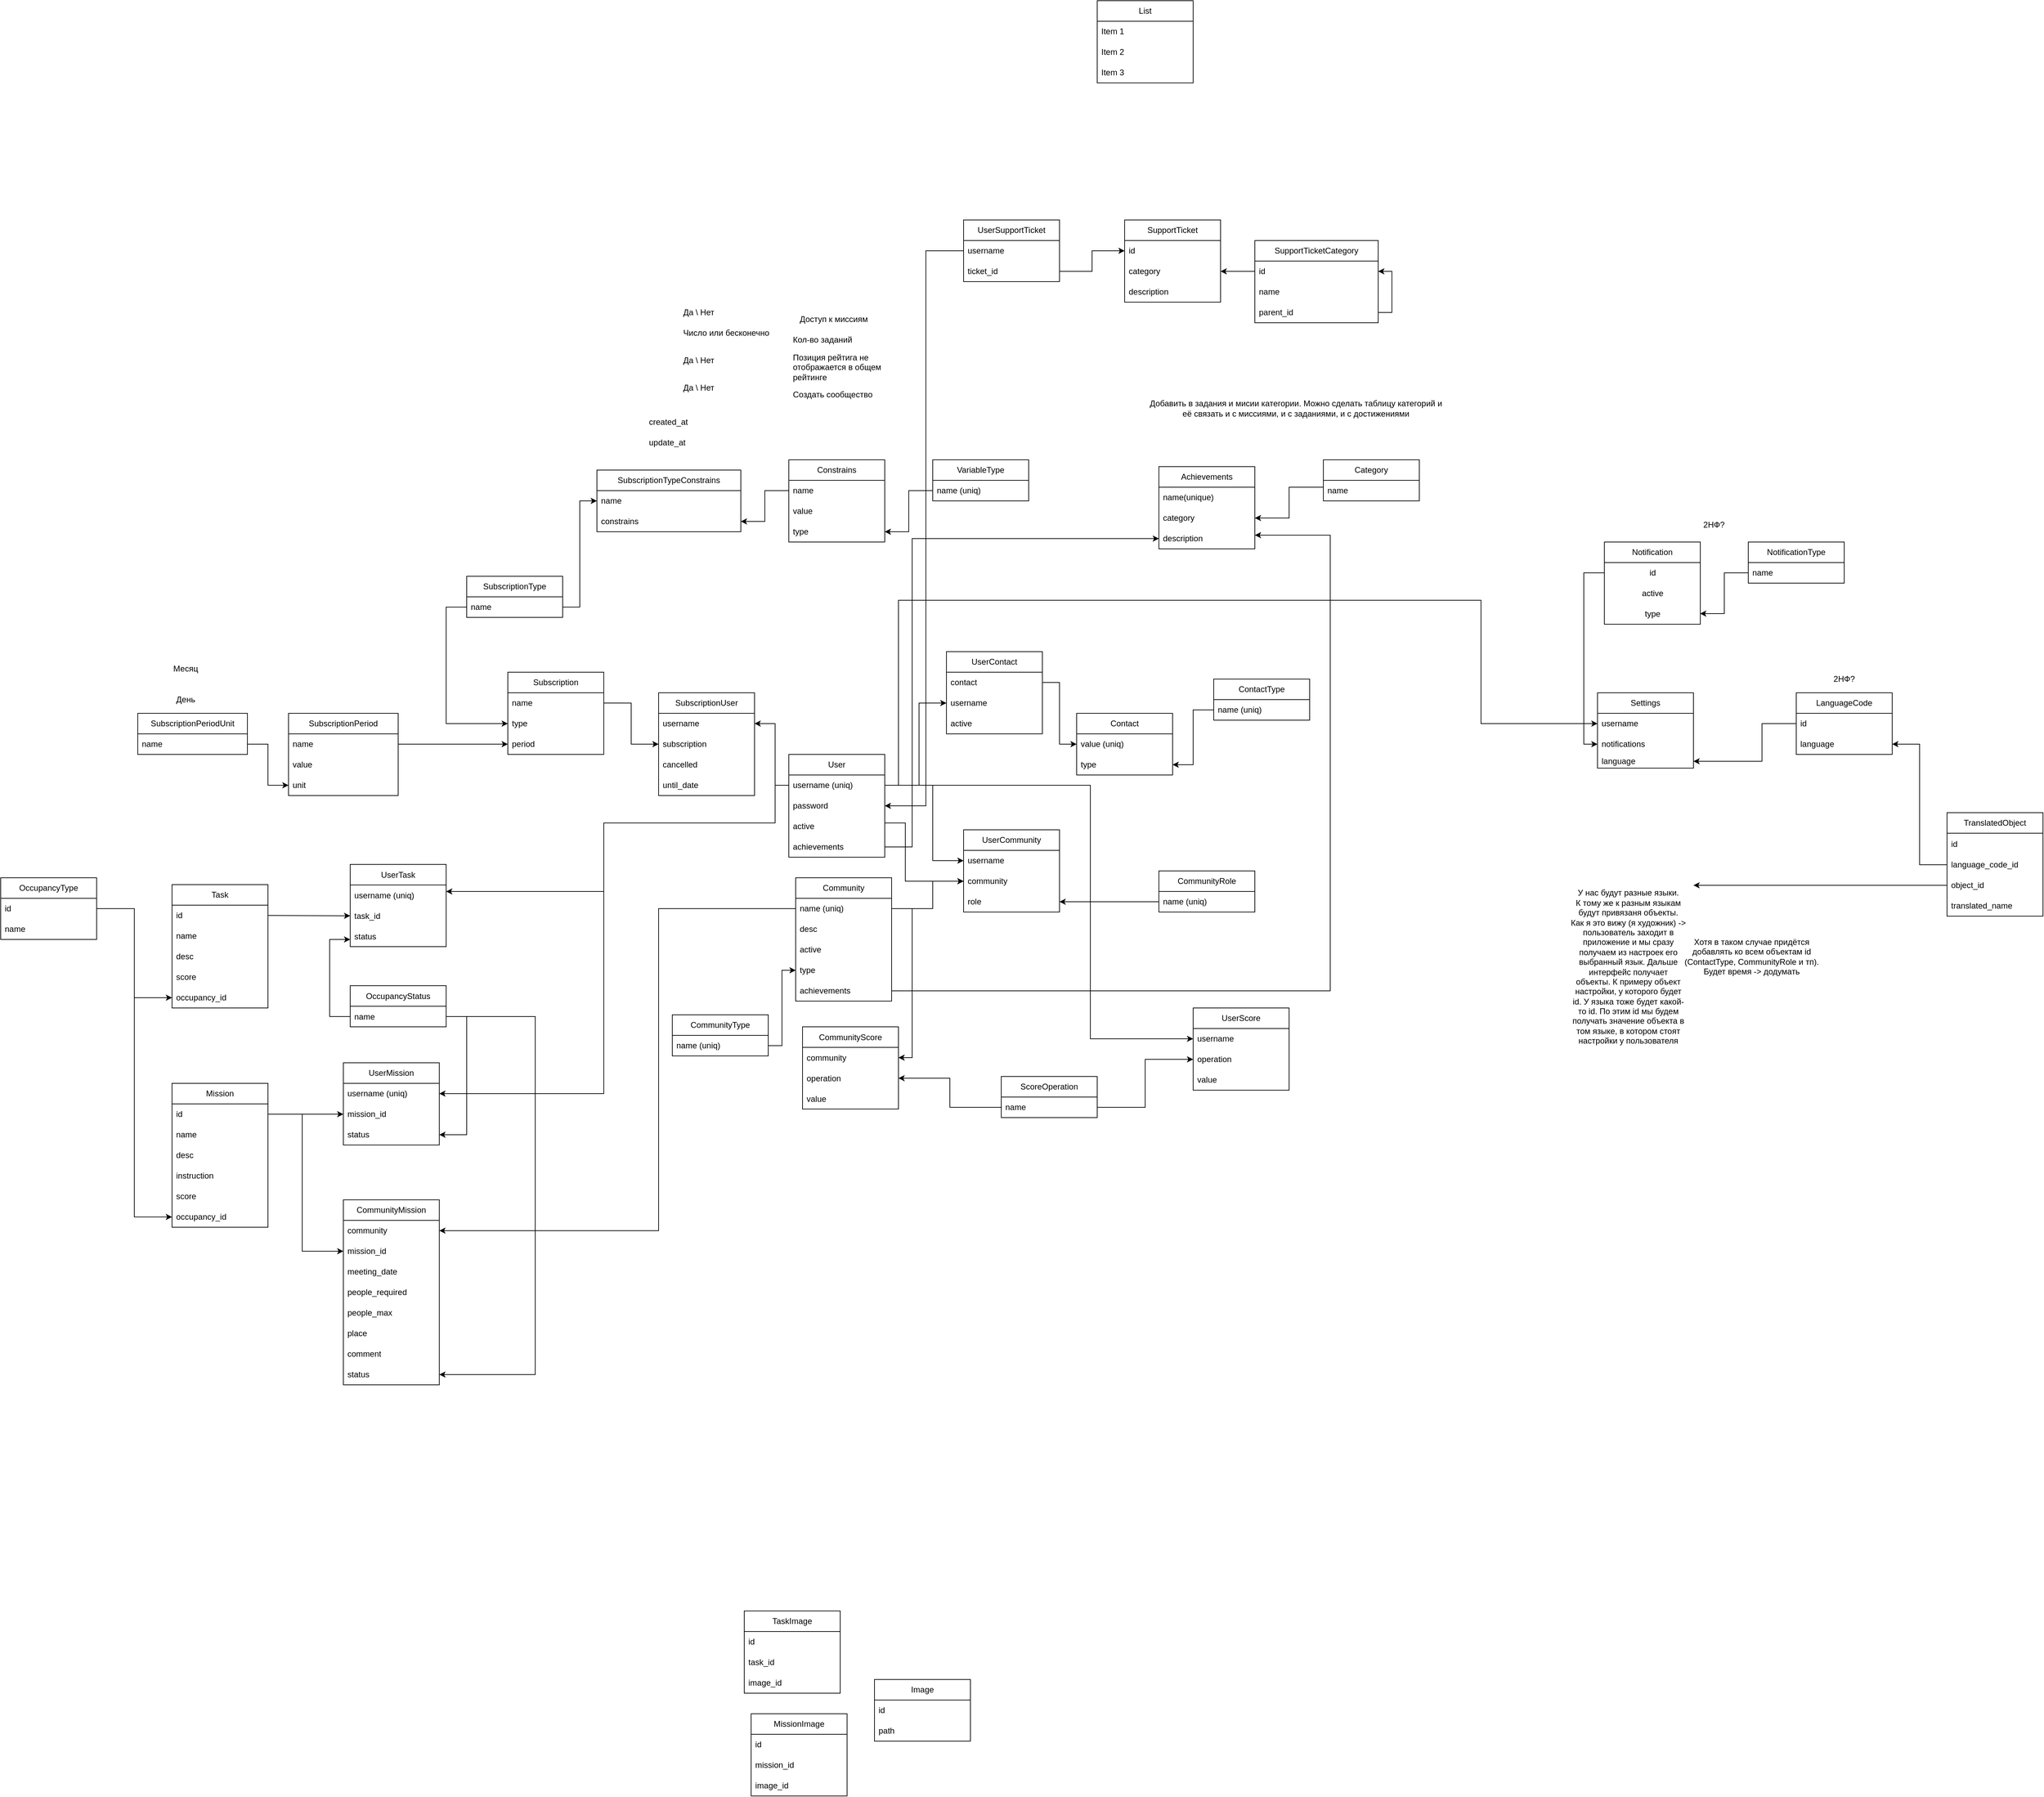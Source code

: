 <mxfile version="21.1.2" type="device">
  <diagram name="Page-1" id="RSe__ZXpqtk8mkmh32Be">
    <mxGraphModel dx="3774" dy="2176" grid="1" gridSize="10" guides="1" tooltips="1" connect="1" arrows="1" fold="1" page="1" pageScale="1" pageWidth="850" pageHeight="1100" math="0" shadow="0">
      <root>
        <mxCell id="0" />
        <mxCell id="1" parent="0" />
        <mxCell id="CYJdQT4moQr0rRixmIhI-1" value="User" style="swimlane;fontStyle=0;childLayout=stackLayout;horizontal=1;startSize=30;horizontalStack=0;resizeParent=1;resizeParentMax=0;resizeLast=0;collapsible=1;marginBottom=0;whiteSpace=wrap;html=1;" parent="1" vertex="1">
          <mxGeometry x="30" y="190" width="140" height="150" as="geometry" />
        </mxCell>
        <mxCell id="CYJdQT4moQr0rRixmIhI-4" value="username (uniq)" style="text;strokeColor=none;fillColor=none;align=left;verticalAlign=middle;spacingLeft=4;spacingRight=4;overflow=hidden;points=[[0,0.5],[1,0.5]];portConstraint=eastwest;rotatable=0;whiteSpace=wrap;html=1;" parent="CYJdQT4moQr0rRixmIhI-1" vertex="1">
          <mxGeometry y="30" width="140" height="30" as="geometry" />
        </mxCell>
        <mxCell id="CYJdQT4moQr0rRixmIhI-3" value="password" style="text;strokeColor=none;fillColor=none;align=left;verticalAlign=middle;spacingLeft=4;spacingRight=4;overflow=hidden;points=[[0,0.5],[1,0.5]];portConstraint=eastwest;rotatable=0;whiteSpace=wrap;html=1;" parent="CYJdQT4moQr0rRixmIhI-1" vertex="1">
          <mxGeometry y="60" width="140" height="30" as="geometry" />
        </mxCell>
        <mxCell id="CYJdQT4moQr0rRixmIhI-96" value="active" style="text;strokeColor=none;fillColor=none;align=left;verticalAlign=middle;spacingLeft=4;spacingRight=4;overflow=hidden;points=[[0,0.5],[1,0.5]];portConstraint=eastwest;rotatable=0;whiteSpace=wrap;html=1;" parent="CYJdQT4moQr0rRixmIhI-1" vertex="1">
          <mxGeometry y="90" width="140" height="30" as="geometry" />
        </mxCell>
        <mxCell id="-Tmr3W9tA5eu9-_h_LpO-147" value="achievements" style="text;strokeColor=none;fillColor=none;align=left;verticalAlign=middle;spacingLeft=4;spacingRight=4;overflow=hidden;points=[[0,0.5],[1,0.5]];portConstraint=eastwest;rotatable=0;whiteSpace=wrap;html=1;" parent="CYJdQT4moQr0rRixmIhI-1" vertex="1">
          <mxGeometry y="120" width="140" height="30" as="geometry" />
        </mxCell>
        <mxCell id="CYJdQT4moQr0rRixmIhI-5" value="Community" style="swimlane;fontStyle=0;childLayout=stackLayout;horizontal=1;startSize=30;horizontalStack=0;resizeParent=1;resizeParentMax=0;resizeLast=0;collapsible=1;marginBottom=0;whiteSpace=wrap;html=1;" parent="1" vertex="1">
          <mxGeometry x="40" y="370" width="140" height="180" as="geometry" />
        </mxCell>
        <mxCell id="CYJdQT4moQr0rRixmIhI-6" value="name (uniq)" style="text;strokeColor=none;fillColor=none;align=left;verticalAlign=middle;spacingLeft=4;spacingRight=4;overflow=hidden;points=[[0,0.5],[1,0.5]];portConstraint=eastwest;rotatable=0;whiteSpace=wrap;html=1;" parent="CYJdQT4moQr0rRixmIhI-5" vertex="1">
          <mxGeometry y="30" width="140" height="30" as="geometry" />
        </mxCell>
        <mxCell id="CYJdQT4moQr0rRixmIhI-7" value="desc" style="text;strokeColor=none;fillColor=none;align=left;verticalAlign=middle;spacingLeft=4;spacingRight=4;overflow=hidden;points=[[0,0.5],[1,0.5]];portConstraint=eastwest;rotatable=0;whiteSpace=wrap;html=1;" parent="CYJdQT4moQr0rRixmIhI-5" vertex="1">
          <mxGeometry y="60" width="140" height="30" as="geometry" />
        </mxCell>
        <mxCell id="CYJdQT4moQr0rRixmIhI-97" value="active" style="text;strokeColor=none;fillColor=none;align=left;verticalAlign=middle;spacingLeft=4;spacingRight=4;overflow=hidden;points=[[0,0.5],[1,0.5]];portConstraint=eastwest;rotatable=0;whiteSpace=wrap;html=1;" parent="CYJdQT4moQr0rRixmIhI-5" vertex="1">
          <mxGeometry y="90" width="140" height="30" as="geometry" />
        </mxCell>
        <mxCell id="CYJdQT4moQr0rRixmIhI-8" value="type" style="text;strokeColor=none;fillColor=none;align=left;verticalAlign=middle;spacingLeft=4;spacingRight=4;overflow=hidden;points=[[0,0.5],[1,0.5]];portConstraint=eastwest;rotatable=0;whiteSpace=wrap;html=1;" parent="CYJdQT4moQr0rRixmIhI-5" vertex="1">
          <mxGeometry y="120" width="140" height="30" as="geometry" />
        </mxCell>
        <mxCell id="-Tmr3W9tA5eu9-_h_LpO-148" value="achievements" style="text;strokeColor=none;fillColor=none;align=left;verticalAlign=middle;spacingLeft=4;spacingRight=4;overflow=hidden;points=[[0,0.5],[1,0.5]];portConstraint=eastwest;rotatable=0;whiteSpace=wrap;html=1;" parent="CYJdQT4moQr0rRixmIhI-5" vertex="1">
          <mxGeometry y="150" width="140" height="30" as="geometry" />
        </mxCell>
        <mxCell id="CYJdQT4moQr0rRixmIhI-11" value="UserContact" style="swimlane;fontStyle=0;childLayout=stackLayout;horizontal=1;startSize=30;horizontalStack=0;resizeParent=1;resizeParentMax=0;resizeLast=0;collapsible=1;marginBottom=0;whiteSpace=wrap;html=1;" parent="1" vertex="1">
          <mxGeometry x="260" y="40" width="140" height="120" as="geometry" />
        </mxCell>
        <mxCell id="CYJdQT4moQr0rRixmIhI-12" value="contact" style="text;strokeColor=none;fillColor=none;align=left;verticalAlign=middle;spacingLeft=4;spacingRight=4;overflow=hidden;points=[[0,0.5],[1,0.5]];portConstraint=eastwest;rotatable=0;whiteSpace=wrap;html=1;" parent="CYJdQT4moQr0rRixmIhI-11" vertex="1">
          <mxGeometry y="30" width="140" height="30" as="geometry" />
        </mxCell>
        <mxCell id="CYJdQT4moQr0rRixmIhI-13" value="username" style="text;strokeColor=none;fillColor=none;align=left;verticalAlign=middle;spacingLeft=4;spacingRight=4;overflow=hidden;points=[[0,0.5],[1,0.5]];portConstraint=eastwest;rotatable=0;whiteSpace=wrap;html=1;" parent="CYJdQT4moQr0rRixmIhI-11" vertex="1">
          <mxGeometry y="60" width="140" height="30" as="geometry" />
        </mxCell>
        <mxCell id="CYJdQT4moQr0rRixmIhI-98" value="active" style="text;strokeColor=none;fillColor=none;align=left;verticalAlign=middle;spacingLeft=4;spacingRight=4;overflow=hidden;points=[[0,0.5],[1,0.5]];portConstraint=eastwest;rotatable=0;whiteSpace=wrap;html=1;" parent="CYJdQT4moQr0rRixmIhI-11" vertex="1">
          <mxGeometry y="90" width="140" height="30" as="geometry" />
        </mxCell>
        <mxCell id="CYJdQT4moQr0rRixmIhI-15" value="Contact" style="swimlane;fontStyle=0;childLayout=stackLayout;horizontal=1;startSize=30;horizontalStack=0;resizeParent=1;resizeParentMax=0;resizeLast=0;collapsible=1;marginBottom=0;whiteSpace=wrap;html=1;" parent="1" vertex="1">
          <mxGeometry x="450" y="130" width="140" height="90" as="geometry" />
        </mxCell>
        <mxCell id="CYJdQT4moQr0rRixmIhI-17" value="value (uniq)" style="text;strokeColor=none;fillColor=none;align=left;verticalAlign=middle;spacingLeft=4;spacingRight=4;overflow=hidden;points=[[0,0.5],[1,0.5]];portConstraint=eastwest;rotatable=0;whiteSpace=wrap;html=1;" parent="CYJdQT4moQr0rRixmIhI-15" vertex="1">
          <mxGeometry y="30" width="140" height="30" as="geometry" />
        </mxCell>
        <mxCell id="CYJdQT4moQr0rRixmIhI-16" value="type" style="text;strokeColor=none;fillColor=none;align=left;verticalAlign=middle;spacingLeft=4;spacingRight=4;overflow=hidden;points=[[0,0.5],[1,0.5]];portConstraint=eastwest;rotatable=0;whiteSpace=wrap;html=1;" parent="CYJdQT4moQr0rRixmIhI-15" vertex="1">
          <mxGeometry y="60" width="140" height="30" as="geometry" />
        </mxCell>
        <mxCell id="CYJdQT4moQr0rRixmIhI-19" value="ContactType" style="swimlane;fontStyle=0;childLayout=stackLayout;horizontal=1;startSize=30;horizontalStack=0;resizeParent=1;resizeParentMax=0;resizeLast=0;collapsible=1;marginBottom=0;whiteSpace=wrap;html=1;" parent="1" vertex="1">
          <mxGeometry x="650" y="80" width="140" height="60" as="geometry" />
        </mxCell>
        <mxCell id="CYJdQT4moQr0rRixmIhI-20" value="name (uniq)" style="text;strokeColor=none;fillColor=none;align=left;verticalAlign=middle;spacingLeft=4;spacingRight=4;overflow=hidden;points=[[0,0.5],[1,0.5]];portConstraint=eastwest;rotatable=0;whiteSpace=wrap;html=1;" parent="CYJdQT4moQr0rRixmIhI-19" vertex="1">
          <mxGeometry y="30" width="140" height="30" as="geometry" />
        </mxCell>
        <mxCell id="CYJdQT4moQr0rRixmIhI-23" style="edgeStyle=orthogonalEdgeStyle;rounded=0;orthogonalLoop=1;jettySize=auto;html=1;exitX=0;exitY=0.5;exitDx=0;exitDy=0;entryX=1;entryY=0.5;entryDx=0;entryDy=0;" parent="1" source="CYJdQT4moQr0rRixmIhI-20" target="CYJdQT4moQr0rRixmIhI-16" edge="1">
          <mxGeometry relative="1" as="geometry" />
        </mxCell>
        <mxCell id="CYJdQT4moQr0rRixmIhI-24" style="edgeStyle=orthogonalEdgeStyle;rounded=0;orthogonalLoop=1;jettySize=auto;html=1;exitX=1;exitY=0.5;exitDx=0;exitDy=0;entryX=0;entryY=0.5;entryDx=0;entryDy=0;" parent="1" source="CYJdQT4moQr0rRixmIhI-4" target="CYJdQT4moQr0rRixmIhI-13" edge="1">
          <mxGeometry relative="1" as="geometry">
            <Array as="points">
              <mxPoint x="220" y="235" />
              <mxPoint x="220" y="115" />
            </Array>
          </mxGeometry>
        </mxCell>
        <mxCell id="CYJdQT4moQr0rRixmIhI-25" style="edgeStyle=orthogonalEdgeStyle;rounded=0;orthogonalLoop=1;jettySize=auto;html=1;exitX=1;exitY=0.5;exitDx=0;exitDy=0;" parent="1" source="CYJdQT4moQr0rRixmIhI-12" target="CYJdQT4moQr0rRixmIhI-17" edge="1">
          <mxGeometry relative="1" as="geometry" />
        </mxCell>
        <mxCell id="CYJdQT4moQr0rRixmIhI-26" value="CommunityType" style="swimlane;fontStyle=0;childLayout=stackLayout;horizontal=1;startSize=30;horizontalStack=0;resizeParent=1;resizeParentMax=0;resizeLast=0;collapsible=1;marginBottom=0;whiteSpace=wrap;html=1;" parent="1" vertex="1">
          <mxGeometry x="-140" y="570" width="140" height="60" as="geometry" />
        </mxCell>
        <mxCell id="CYJdQT4moQr0rRixmIhI-27" value="name (uniq)" style="text;strokeColor=none;fillColor=none;align=left;verticalAlign=middle;spacingLeft=4;spacingRight=4;overflow=hidden;points=[[0,0.5],[1,0.5]];portConstraint=eastwest;rotatable=0;whiteSpace=wrap;html=1;" parent="CYJdQT4moQr0rRixmIhI-26" vertex="1">
          <mxGeometry y="30" width="140" height="30" as="geometry" />
        </mxCell>
        <mxCell id="CYJdQT4moQr0rRixmIhI-28" style="edgeStyle=orthogonalEdgeStyle;rounded=0;orthogonalLoop=1;jettySize=auto;html=1;exitX=1;exitY=0.5;exitDx=0;exitDy=0;entryX=0;entryY=0.5;entryDx=0;entryDy=0;" parent="1" source="CYJdQT4moQr0rRixmIhI-27" target="CYJdQT4moQr0rRixmIhI-8" edge="1">
          <mxGeometry relative="1" as="geometry" />
        </mxCell>
        <mxCell id="CYJdQT4moQr0rRixmIhI-29" value="UserScore" style="swimlane;fontStyle=0;childLayout=stackLayout;horizontal=1;startSize=30;horizontalStack=0;resizeParent=1;resizeParentMax=0;resizeLast=0;collapsible=1;marginBottom=0;whiteSpace=wrap;html=1;" parent="1" vertex="1">
          <mxGeometry x="620" y="560" width="140" height="120" as="geometry" />
        </mxCell>
        <mxCell id="CYJdQT4moQr0rRixmIhI-32" value="username" style="text;strokeColor=none;fillColor=none;align=left;verticalAlign=middle;spacingLeft=4;spacingRight=4;overflow=hidden;points=[[0,0.5],[1,0.5]];portConstraint=eastwest;rotatable=0;whiteSpace=wrap;html=1;" parent="CYJdQT4moQr0rRixmIhI-29" vertex="1">
          <mxGeometry y="30" width="140" height="30" as="geometry" />
        </mxCell>
        <mxCell id="CYJdQT4moQr0rRixmIhI-60" value="operation" style="text;strokeColor=none;fillColor=none;align=left;verticalAlign=middle;spacingLeft=4;spacingRight=4;overflow=hidden;points=[[0,0.5],[1,0.5]];portConstraint=eastwest;rotatable=0;whiteSpace=wrap;html=1;" parent="CYJdQT4moQr0rRixmIhI-29" vertex="1">
          <mxGeometry y="60" width="140" height="30" as="geometry" />
        </mxCell>
        <mxCell id="CYJdQT4moQr0rRixmIhI-65" value="value" style="text;strokeColor=none;fillColor=none;align=left;verticalAlign=middle;spacingLeft=4;spacingRight=4;overflow=hidden;points=[[0,0.5],[1,0.5]];portConstraint=eastwest;rotatable=0;whiteSpace=wrap;html=1;" parent="CYJdQT4moQr0rRixmIhI-29" vertex="1">
          <mxGeometry y="90" width="140" height="30" as="geometry" />
        </mxCell>
        <mxCell id="CYJdQT4moQr0rRixmIhI-33" value="UserCommunity" style="swimlane;fontStyle=0;childLayout=stackLayout;horizontal=1;startSize=30;horizontalStack=0;resizeParent=1;resizeParentMax=0;resizeLast=0;collapsible=1;marginBottom=0;whiteSpace=wrap;html=1;" parent="1" vertex="1">
          <mxGeometry x="285" y="300" width="140" height="120" as="geometry" />
        </mxCell>
        <mxCell id="CYJdQT4moQr0rRixmIhI-34" value="username" style="text;strokeColor=none;fillColor=none;align=left;verticalAlign=middle;spacingLeft=4;spacingRight=4;overflow=hidden;points=[[0,0.5],[1,0.5]];portConstraint=eastwest;rotatable=0;whiteSpace=wrap;html=1;" parent="CYJdQT4moQr0rRixmIhI-33" vertex="1">
          <mxGeometry y="30" width="140" height="30" as="geometry" />
        </mxCell>
        <mxCell id="CYJdQT4moQr0rRixmIhI-35" value="community" style="text;strokeColor=none;fillColor=none;align=left;verticalAlign=middle;spacingLeft=4;spacingRight=4;overflow=hidden;points=[[0,0.5],[1,0.5]];portConstraint=eastwest;rotatable=0;whiteSpace=wrap;html=1;" parent="CYJdQT4moQr0rRixmIhI-33" vertex="1">
          <mxGeometry y="60" width="140" height="30" as="geometry" />
        </mxCell>
        <mxCell id="CYJdQT4moQr0rRixmIhI-53" value="role" style="text;strokeColor=none;fillColor=none;align=left;verticalAlign=middle;spacingLeft=4;spacingRight=4;overflow=hidden;points=[[0,0.5],[1,0.5]];portConstraint=eastwest;rotatable=0;whiteSpace=wrap;html=1;" parent="CYJdQT4moQr0rRixmIhI-33" vertex="1">
          <mxGeometry y="90" width="140" height="30" as="geometry" />
        </mxCell>
        <mxCell id="CYJdQT4moQr0rRixmIhI-37" style="edgeStyle=orthogonalEdgeStyle;rounded=0;orthogonalLoop=1;jettySize=auto;html=1;exitX=1;exitY=0.5;exitDx=0;exitDy=0;entryX=0;entryY=0.5;entryDx=0;entryDy=0;" parent="1" source="CYJdQT4moQr0rRixmIhI-4" target="CYJdQT4moQr0rRixmIhI-34" edge="1">
          <mxGeometry relative="1" as="geometry">
            <Array as="points">
              <mxPoint x="240" y="235" />
              <mxPoint x="240" y="345" />
            </Array>
          </mxGeometry>
        </mxCell>
        <mxCell id="CYJdQT4moQr0rRixmIhI-38" style="edgeStyle=orthogonalEdgeStyle;rounded=0;orthogonalLoop=1;jettySize=auto;html=1;exitX=1;exitY=0.5;exitDx=0;exitDy=0;entryX=0;entryY=0.5;entryDx=0;entryDy=0;" parent="1" source="CYJdQT4moQr0rRixmIhI-6" target="CYJdQT4moQr0rRixmIhI-35" edge="1">
          <mxGeometry relative="1" as="geometry">
            <Array as="points">
              <mxPoint x="240" y="415" />
              <mxPoint x="240" y="375" />
            </Array>
          </mxGeometry>
        </mxCell>
        <mxCell id="CYJdQT4moQr0rRixmIhI-48" value="CommunityRole" style="swimlane;fontStyle=0;childLayout=stackLayout;horizontal=1;startSize=30;horizontalStack=0;resizeParent=1;resizeParentMax=0;resizeLast=0;collapsible=1;marginBottom=0;whiteSpace=wrap;html=1;" parent="1" vertex="1">
          <mxGeometry x="570" y="360" width="140" height="60" as="geometry" />
        </mxCell>
        <mxCell id="CYJdQT4moQr0rRixmIhI-49" value="name (uniq)" style="text;strokeColor=none;fillColor=none;align=left;verticalAlign=middle;spacingLeft=4;spacingRight=4;overflow=hidden;points=[[0,0.5],[1,0.5]];portConstraint=eastwest;rotatable=0;whiteSpace=wrap;html=1;" parent="CYJdQT4moQr0rRixmIhI-48" vertex="1">
          <mxGeometry y="30" width="140" height="30" as="geometry" />
        </mxCell>
        <mxCell id="CYJdQT4moQr0rRixmIhI-50" style="edgeStyle=orthogonalEdgeStyle;rounded=0;orthogonalLoop=1;jettySize=auto;html=1;exitX=0;exitY=0.5;exitDx=0;exitDy=0;entryX=1;entryY=0.5;entryDx=0;entryDy=0;" parent="1" source="CYJdQT4moQr0rRixmIhI-49" target="CYJdQT4moQr0rRixmIhI-53" edge="1">
          <mxGeometry relative="1" as="geometry">
            <mxPoint x="640" y="500" as="targetPoint" />
          </mxGeometry>
        </mxCell>
        <mxCell id="CYJdQT4moQr0rRixmIhI-54" value="ScoreOperation" style="swimlane;fontStyle=0;childLayout=stackLayout;horizontal=1;startSize=30;horizontalStack=0;resizeParent=1;resizeParentMax=0;resizeLast=0;collapsible=1;marginBottom=0;whiteSpace=wrap;html=1;" parent="1" vertex="1">
          <mxGeometry x="340" y="660" width="140" height="60" as="geometry" />
        </mxCell>
        <mxCell id="CYJdQT4moQr0rRixmIhI-55" value="name" style="text;strokeColor=none;fillColor=none;align=left;verticalAlign=middle;spacingLeft=4;spacingRight=4;overflow=hidden;points=[[0,0.5],[1,0.5]];portConstraint=eastwest;rotatable=0;whiteSpace=wrap;html=1;" parent="CYJdQT4moQr0rRixmIhI-54" vertex="1">
          <mxGeometry y="30" width="140" height="30" as="geometry" />
        </mxCell>
        <mxCell id="CYJdQT4moQr0rRixmIhI-61" value="CommunityScore" style="swimlane;fontStyle=0;childLayout=stackLayout;horizontal=1;startSize=30;horizontalStack=0;resizeParent=1;resizeParentMax=0;resizeLast=0;collapsible=1;marginBottom=0;whiteSpace=wrap;html=1;" parent="1" vertex="1">
          <mxGeometry x="50" y="587.5" width="140" height="120" as="geometry" />
        </mxCell>
        <mxCell id="CYJdQT4moQr0rRixmIhI-62" value="community" style="text;strokeColor=none;fillColor=none;align=left;verticalAlign=middle;spacingLeft=4;spacingRight=4;overflow=hidden;points=[[0,0.5],[1,0.5]];portConstraint=eastwest;rotatable=0;whiteSpace=wrap;html=1;" parent="CYJdQT4moQr0rRixmIhI-61" vertex="1">
          <mxGeometry y="30" width="140" height="30" as="geometry" />
        </mxCell>
        <mxCell id="CYJdQT4moQr0rRixmIhI-63" value="operation" style="text;strokeColor=none;fillColor=none;align=left;verticalAlign=middle;spacingLeft=4;spacingRight=4;overflow=hidden;points=[[0,0.5],[1,0.5]];portConstraint=eastwest;rotatable=0;whiteSpace=wrap;html=1;" parent="CYJdQT4moQr0rRixmIhI-61" vertex="1">
          <mxGeometry y="60" width="140" height="30" as="geometry" />
        </mxCell>
        <mxCell id="CYJdQT4moQr0rRixmIhI-64" value="value" style="text;strokeColor=none;fillColor=none;align=left;verticalAlign=middle;spacingLeft=4;spacingRight=4;overflow=hidden;points=[[0,0.5],[1,0.5]];portConstraint=eastwest;rotatable=0;whiteSpace=wrap;html=1;" parent="CYJdQT4moQr0rRixmIhI-61" vertex="1">
          <mxGeometry y="90" width="140" height="30" as="geometry" />
        </mxCell>
        <mxCell id="CYJdQT4moQr0rRixmIhI-66" style="edgeStyle=orthogonalEdgeStyle;rounded=0;orthogonalLoop=1;jettySize=auto;html=1;exitX=0;exitY=0.5;exitDx=0;exitDy=0;entryX=1;entryY=0.5;entryDx=0;entryDy=0;" parent="1" source="CYJdQT4moQr0rRixmIhI-55" target="CYJdQT4moQr0rRixmIhI-63" edge="1">
          <mxGeometry relative="1" as="geometry" />
        </mxCell>
        <mxCell id="CYJdQT4moQr0rRixmIhI-67" style="edgeStyle=orthogonalEdgeStyle;rounded=0;orthogonalLoop=1;jettySize=auto;html=1;exitX=1;exitY=0.5;exitDx=0;exitDy=0;entryX=0;entryY=0.5;entryDx=0;entryDy=0;" parent="1" source="CYJdQT4moQr0rRixmIhI-55" target="CYJdQT4moQr0rRixmIhI-60" edge="1">
          <mxGeometry relative="1" as="geometry" />
        </mxCell>
        <mxCell id="CYJdQT4moQr0rRixmIhI-68" style="edgeStyle=orthogonalEdgeStyle;rounded=0;orthogonalLoop=1;jettySize=auto;html=1;exitX=1;exitY=0.5;exitDx=0;exitDy=0;entryX=1;entryY=0.5;entryDx=0;entryDy=0;" parent="1" source="CYJdQT4moQr0rRixmIhI-6" target="CYJdQT4moQr0rRixmIhI-62" edge="1">
          <mxGeometry relative="1" as="geometry" />
        </mxCell>
        <mxCell id="CYJdQT4moQr0rRixmIhI-69" style="edgeStyle=orthogonalEdgeStyle;rounded=0;orthogonalLoop=1;jettySize=auto;html=1;exitX=1;exitY=0.5;exitDx=0;exitDy=0;entryX=0;entryY=0.5;entryDx=0;entryDy=0;" parent="1" source="CYJdQT4moQr0rRixmIhI-4" target="CYJdQT4moQr0rRixmIhI-32" edge="1">
          <mxGeometry relative="1" as="geometry">
            <Array as="points">
              <mxPoint x="470" y="235" />
              <mxPoint x="470" y="605" />
            </Array>
          </mxGeometry>
        </mxCell>
        <mxCell id="CYJdQT4moQr0rRixmIhI-71" value="Subscription" style="swimlane;fontStyle=0;childLayout=stackLayout;horizontal=1;startSize=30;horizontalStack=0;resizeParent=1;resizeParentMax=0;resizeLast=0;collapsible=1;marginBottom=0;whiteSpace=wrap;html=1;" parent="1" vertex="1">
          <mxGeometry x="-380" y="70" width="140" height="120" as="geometry" />
        </mxCell>
        <mxCell id="CYJdQT4moQr0rRixmIhI-72" value="name" style="text;strokeColor=none;fillColor=none;align=left;verticalAlign=middle;spacingLeft=4;spacingRight=4;overflow=hidden;points=[[0,0.5],[1,0.5]];portConstraint=eastwest;rotatable=0;whiteSpace=wrap;html=1;" parent="CYJdQT4moQr0rRixmIhI-71" vertex="1">
          <mxGeometry y="30" width="140" height="30" as="geometry" />
        </mxCell>
        <mxCell id="CYJdQT4moQr0rRixmIhI-214" value="type" style="text;strokeColor=none;fillColor=none;align=left;verticalAlign=middle;spacingLeft=4;spacingRight=4;overflow=hidden;points=[[0,0.5],[1,0.5]];portConstraint=eastwest;rotatable=0;whiteSpace=wrap;html=1;" parent="CYJdQT4moQr0rRixmIhI-71" vertex="1">
          <mxGeometry y="60" width="140" height="30" as="geometry" />
        </mxCell>
        <mxCell id="CYJdQT4moQr0rRixmIhI-86" value="period" style="text;strokeColor=none;fillColor=none;align=left;verticalAlign=middle;spacingLeft=4;spacingRight=4;overflow=hidden;points=[[0,0.5],[1,0.5]];portConstraint=eastwest;rotatable=0;whiteSpace=wrap;html=1;" parent="CYJdQT4moQr0rRixmIhI-71" vertex="1">
          <mxGeometry y="90" width="140" height="30" as="geometry" />
        </mxCell>
        <mxCell id="CYJdQT4moQr0rRixmIhI-76" value="Месяц" style="text;html=1;strokeColor=none;fillColor=none;align=center;verticalAlign=middle;whiteSpace=wrap;rounded=0;" parent="1" vertex="1">
          <mxGeometry x="-880" y="50" width="60" height="30" as="geometry" />
        </mxCell>
        <mxCell id="CYJdQT4moQr0rRixmIhI-77" value="День" style="text;html=1;strokeColor=none;fillColor=none;align=center;verticalAlign=middle;whiteSpace=wrap;rounded=0;" parent="1" vertex="1">
          <mxGeometry x="-880" y="95" width="60" height="30" as="geometry" />
        </mxCell>
        <mxCell id="CYJdQT4moQr0rRixmIhI-78" value="SubscriptionPeriodUnit" style="swimlane;fontStyle=0;childLayout=stackLayout;horizontal=1;startSize=30;horizontalStack=0;resizeParent=1;resizeParentMax=0;resizeLast=0;collapsible=1;marginBottom=0;whiteSpace=wrap;html=1;" parent="1" vertex="1">
          <mxGeometry x="-920" y="130" width="160" height="60" as="geometry" />
        </mxCell>
        <mxCell id="CYJdQT4moQr0rRixmIhI-79" value="name" style="text;strokeColor=none;fillColor=none;align=left;verticalAlign=middle;spacingLeft=4;spacingRight=4;overflow=hidden;points=[[0,0.5],[1,0.5]];portConstraint=eastwest;rotatable=0;whiteSpace=wrap;html=1;" parent="CYJdQT4moQr0rRixmIhI-78" vertex="1">
          <mxGeometry y="30" width="160" height="30" as="geometry" />
        </mxCell>
        <mxCell id="CYJdQT4moQr0rRixmIhI-82" value="SubscriptionPeriod" style="swimlane;fontStyle=0;childLayout=stackLayout;horizontal=1;startSize=30;horizontalStack=0;resizeParent=1;resizeParentMax=0;resizeLast=0;collapsible=1;marginBottom=0;whiteSpace=wrap;html=1;" parent="1" vertex="1">
          <mxGeometry x="-700" y="130" width="160" height="120" as="geometry" />
        </mxCell>
        <mxCell id="CYJdQT4moQr0rRixmIhI-88" value="name" style="text;strokeColor=none;fillColor=none;align=left;verticalAlign=middle;spacingLeft=4;spacingRight=4;overflow=hidden;points=[[0,0.5],[1,0.5]];portConstraint=eastwest;rotatable=0;whiteSpace=wrap;html=1;" parent="CYJdQT4moQr0rRixmIhI-82" vertex="1">
          <mxGeometry y="30" width="160" height="30" as="geometry" />
        </mxCell>
        <mxCell id="CYJdQT4moQr0rRixmIhI-83" value="value" style="text;strokeColor=none;fillColor=none;align=left;verticalAlign=middle;spacingLeft=4;spacingRight=4;overflow=hidden;points=[[0,0.5],[1,0.5]];portConstraint=eastwest;rotatable=0;whiteSpace=wrap;html=1;" parent="CYJdQT4moQr0rRixmIhI-82" vertex="1">
          <mxGeometry y="60" width="160" height="30" as="geometry" />
        </mxCell>
        <mxCell id="CYJdQT4moQr0rRixmIhI-84" value="unit" style="text;strokeColor=none;fillColor=none;align=left;verticalAlign=middle;spacingLeft=4;spacingRight=4;overflow=hidden;points=[[0,0.5],[1,0.5]];portConstraint=eastwest;rotatable=0;whiteSpace=wrap;html=1;" parent="CYJdQT4moQr0rRixmIhI-82" vertex="1">
          <mxGeometry y="90" width="160" height="30" as="geometry" />
        </mxCell>
        <mxCell id="CYJdQT4moQr0rRixmIhI-85" style="edgeStyle=orthogonalEdgeStyle;rounded=0;orthogonalLoop=1;jettySize=auto;html=1;exitX=1;exitY=0.5;exitDx=0;exitDy=0;entryX=0;entryY=0.5;entryDx=0;entryDy=0;" parent="1" source="CYJdQT4moQr0rRixmIhI-79" target="CYJdQT4moQr0rRixmIhI-84" edge="1">
          <mxGeometry relative="1" as="geometry" />
        </mxCell>
        <mxCell id="CYJdQT4moQr0rRixmIhI-89" style="edgeStyle=orthogonalEdgeStyle;rounded=0;orthogonalLoop=1;jettySize=auto;html=1;exitX=1;exitY=0.5;exitDx=0;exitDy=0;entryX=0;entryY=0.5;entryDx=0;entryDy=0;" parent="1" source="CYJdQT4moQr0rRixmIhI-88" target="CYJdQT4moQr0rRixmIhI-86" edge="1">
          <mxGeometry relative="1" as="geometry" />
        </mxCell>
        <mxCell id="CYJdQT4moQr0rRixmIhI-90" value="SubscriptionUser" style="swimlane;fontStyle=0;childLayout=stackLayout;horizontal=1;startSize=30;horizontalStack=0;resizeParent=1;resizeParentMax=0;resizeLast=0;collapsible=1;marginBottom=0;whiteSpace=wrap;html=1;" parent="1" vertex="1">
          <mxGeometry x="-160" y="100" width="140" height="150" as="geometry" />
        </mxCell>
        <mxCell id="CYJdQT4moQr0rRixmIhI-91" value="username" style="text;strokeColor=none;fillColor=none;align=left;verticalAlign=middle;spacingLeft=4;spacingRight=4;overflow=hidden;points=[[0,0.5],[1,0.5]];portConstraint=eastwest;rotatable=0;whiteSpace=wrap;html=1;" parent="CYJdQT4moQr0rRixmIhI-90" vertex="1">
          <mxGeometry y="30" width="140" height="30" as="geometry" />
        </mxCell>
        <mxCell id="CYJdQT4moQr0rRixmIhI-92" value="subscription" style="text;strokeColor=none;fillColor=none;align=left;verticalAlign=middle;spacingLeft=4;spacingRight=4;overflow=hidden;points=[[0,0.5],[1,0.5]];portConstraint=eastwest;rotatable=0;whiteSpace=wrap;html=1;" parent="CYJdQT4moQr0rRixmIhI-90" vertex="1">
          <mxGeometry y="60" width="140" height="30" as="geometry" />
        </mxCell>
        <mxCell id="CYJdQT4moQr0rRixmIhI-95" value="cancelled" style="text;strokeColor=none;fillColor=none;align=left;verticalAlign=middle;spacingLeft=4;spacingRight=4;overflow=hidden;points=[[0,0.5],[1,0.5]];portConstraint=eastwest;rotatable=0;whiteSpace=wrap;html=1;" parent="CYJdQT4moQr0rRixmIhI-90" vertex="1">
          <mxGeometry y="90" width="140" height="30" as="geometry" />
        </mxCell>
        <mxCell id="CYJdQT4moQr0rRixmIhI-99" value="until_date" style="text;strokeColor=none;fillColor=none;align=left;verticalAlign=middle;spacingLeft=4;spacingRight=4;overflow=hidden;points=[[0,0.5],[1,0.5]];portConstraint=eastwest;rotatable=0;whiteSpace=wrap;html=1;" parent="CYJdQT4moQr0rRixmIhI-90" vertex="1">
          <mxGeometry y="120" width="140" height="30" as="geometry" />
        </mxCell>
        <mxCell id="CYJdQT4moQr0rRixmIhI-93" style="edgeStyle=orthogonalEdgeStyle;rounded=0;orthogonalLoop=1;jettySize=auto;html=1;exitX=1;exitY=0.5;exitDx=0;exitDy=0;entryX=0;entryY=0.5;entryDx=0;entryDy=0;" parent="1" source="CYJdQT4moQr0rRixmIhI-72" target="CYJdQT4moQr0rRixmIhI-92" edge="1">
          <mxGeometry relative="1" as="geometry" />
        </mxCell>
        <mxCell id="CYJdQT4moQr0rRixmIhI-94" style="edgeStyle=orthogonalEdgeStyle;rounded=0;orthogonalLoop=1;jettySize=auto;html=1;exitX=0;exitY=0.5;exitDx=0;exitDy=0;entryX=1;entryY=0.5;entryDx=0;entryDy=0;" parent="1" source="CYJdQT4moQr0rRixmIhI-4" target="CYJdQT4moQr0rRixmIhI-91" edge="1">
          <mxGeometry relative="1" as="geometry">
            <Array as="points">
              <mxPoint x="10" y="235" />
              <mxPoint x="10" y="145" />
            </Array>
          </mxGeometry>
        </mxCell>
        <mxCell id="CYJdQT4moQr0rRixmIhI-104" value="created_at" style="text;strokeColor=none;fillColor=none;align=left;verticalAlign=middle;spacingLeft=4;spacingRight=4;overflow=hidden;points=[[0,0.5],[1,0.5]];portConstraint=eastwest;rotatable=0;whiteSpace=wrap;html=1;" parent="1" vertex="1">
          <mxGeometry x="-180" y="-310" width="140" height="30" as="geometry" />
        </mxCell>
        <mxCell id="CYJdQT4moQr0rRixmIhI-105" value="update_at" style="text;strokeColor=none;fillColor=none;align=left;verticalAlign=middle;spacingLeft=4;spacingRight=4;overflow=hidden;points=[[0,0.5],[1,0.5]];portConstraint=eastwest;rotatable=0;whiteSpace=wrap;html=1;" parent="1" vertex="1">
          <mxGeometry x="-180" y="-280" width="140" height="30" as="geometry" />
        </mxCell>
        <mxCell id="CYJdQT4moQr0rRixmIhI-106" value="Task" style="swimlane;fontStyle=0;childLayout=stackLayout;horizontal=1;startSize=30;horizontalStack=0;resizeParent=1;resizeParentMax=0;resizeLast=0;collapsible=1;marginBottom=0;whiteSpace=wrap;html=1;" parent="1" vertex="1">
          <mxGeometry x="-870" y="380" width="140" height="180" as="geometry" />
        </mxCell>
        <mxCell id="CYJdQT4moQr0rRixmIhI-113" value="id" style="text;strokeColor=none;fillColor=none;align=left;verticalAlign=middle;spacingLeft=4;spacingRight=4;overflow=hidden;points=[[0,0.5],[1,0.5]];portConstraint=eastwest;rotatable=0;whiteSpace=wrap;html=1;" parent="CYJdQT4moQr0rRixmIhI-106" vertex="1">
          <mxGeometry y="30" width="140" height="30" as="geometry" />
        </mxCell>
        <mxCell id="CYJdQT4moQr0rRixmIhI-107" value="name" style="text;strokeColor=none;fillColor=none;align=left;verticalAlign=middle;spacingLeft=4;spacingRight=4;overflow=hidden;points=[[0,0.5],[1,0.5]];portConstraint=eastwest;rotatable=0;whiteSpace=wrap;html=1;" parent="CYJdQT4moQr0rRixmIhI-106" vertex="1">
          <mxGeometry y="60" width="140" height="30" as="geometry" />
        </mxCell>
        <mxCell id="CYJdQT4moQr0rRixmIhI-112" value="desc" style="text;strokeColor=none;fillColor=none;align=left;verticalAlign=middle;spacingLeft=4;spacingRight=4;overflow=hidden;points=[[0,0.5],[1,0.5]];portConstraint=eastwest;rotatable=0;whiteSpace=wrap;html=1;" parent="CYJdQT4moQr0rRixmIhI-106" vertex="1">
          <mxGeometry y="90" width="140" height="30" as="geometry" />
        </mxCell>
        <mxCell id="CYJdQT4moQr0rRixmIhI-147" value="score" style="text;strokeColor=none;fillColor=none;align=left;verticalAlign=middle;spacingLeft=4;spacingRight=4;overflow=hidden;points=[[0,0.5],[1,0.5]];portConstraint=eastwest;rotatable=0;whiteSpace=wrap;html=1;" parent="CYJdQT4moQr0rRixmIhI-106" vertex="1">
          <mxGeometry y="120" width="140" height="30" as="geometry" />
        </mxCell>
        <mxCell id="CYJdQT4moQr0rRixmIhI-120" value="occupancy_id" style="text;strokeColor=none;fillColor=none;align=left;verticalAlign=middle;spacingLeft=4;spacingRight=4;overflow=hidden;points=[[0,0.5],[1,0.5]];portConstraint=eastwest;rotatable=0;whiteSpace=wrap;html=1;" parent="CYJdQT4moQr0rRixmIhI-106" vertex="1">
          <mxGeometry y="150" width="140" height="30" as="geometry" />
        </mxCell>
        <mxCell id="CYJdQT4moQr0rRixmIhI-109" value="Mission" style="swimlane;fontStyle=0;childLayout=stackLayout;horizontal=1;startSize=30;horizontalStack=0;resizeParent=1;resizeParentMax=0;resizeLast=0;collapsible=1;marginBottom=0;whiteSpace=wrap;html=1;" parent="1" vertex="1">
          <mxGeometry x="-870" y="670" width="140" height="210" as="geometry" />
        </mxCell>
        <mxCell id="CYJdQT4moQr0rRixmIhI-124" value="id" style="text;strokeColor=none;fillColor=none;align=left;verticalAlign=middle;spacingLeft=4;spacingRight=4;overflow=hidden;points=[[0,0.5],[1,0.5]];portConstraint=eastwest;rotatable=0;whiteSpace=wrap;html=1;" parent="CYJdQT4moQr0rRixmIhI-109" vertex="1">
          <mxGeometry y="30" width="140" height="30" as="geometry" />
        </mxCell>
        <mxCell id="CYJdQT4moQr0rRixmIhI-110" value="name" style="text;strokeColor=none;fillColor=none;align=left;verticalAlign=middle;spacingLeft=4;spacingRight=4;overflow=hidden;points=[[0,0.5],[1,0.5]];portConstraint=eastwest;rotatable=0;whiteSpace=wrap;html=1;" parent="CYJdQT4moQr0rRixmIhI-109" vertex="1">
          <mxGeometry y="60" width="140" height="30" as="geometry" />
        </mxCell>
        <mxCell id="CYJdQT4moQr0rRixmIhI-159" value="desc" style="text;strokeColor=none;fillColor=none;align=left;verticalAlign=middle;spacingLeft=4;spacingRight=4;overflow=hidden;points=[[0,0.5],[1,0.5]];portConstraint=eastwest;rotatable=0;whiteSpace=wrap;html=1;" parent="CYJdQT4moQr0rRixmIhI-109" vertex="1">
          <mxGeometry y="90" width="140" height="30" as="geometry" />
        </mxCell>
        <mxCell id="CYJdQT4moQr0rRixmIhI-160" value="instruction" style="text;strokeColor=none;fillColor=none;align=left;verticalAlign=middle;spacingLeft=4;spacingRight=4;overflow=hidden;points=[[0,0.5],[1,0.5]];portConstraint=eastwest;rotatable=0;whiteSpace=wrap;html=1;" parent="CYJdQT4moQr0rRixmIhI-109" vertex="1">
          <mxGeometry y="120" width="140" height="30" as="geometry" />
        </mxCell>
        <mxCell id="CYJdQT4moQr0rRixmIhI-179" value="score" style="text;strokeColor=none;fillColor=none;align=left;verticalAlign=middle;spacingLeft=4;spacingRight=4;overflow=hidden;points=[[0,0.5],[1,0.5]];portConstraint=eastwest;rotatable=0;whiteSpace=wrap;html=1;" parent="CYJdQT4moQr0rRixmIhI-109" vertex="1">
          <mxGeometry y="150" width="140" height="30" as="geometry" />
        </mxCell>
        <mxCell id="CYJdQT4moQr0rRixmIhI-123" value="occupancy_id" style="text;strokeColor=none;fillColor=none;align=left;verticalAlign=middle;spacingLeft=4;spacingRight=4;overflow=hidden;points=[[0,0.5],[1,0.5]];portConstraint=eastwest;rotatable=0;whiteSpace=wrap;html=1;" parent="CYJdQT4moQr0rRixmIhI-109" vertex="1">
          <mxGeometry y="180" width="140" height="30" as="geometry" />
        </mxCell>
        <mxCell id="CYJdQT4moQr0rRixmIhI-118" value="OccupancyType" style="swimlane;fontStyle=0;childLayout=stackLayout;horizontal=1;startSize=30;horizontalStack=0;resizeParent=1;resizeParentMax=0;resizeLast=0;collapsible=1;marginBottom=0;whiteSpace=wrap;html=1;" parent="1" vertex="1">
          <mxGeometry x="-1120" y="370" width="140" height="90" as="geometry" />
        </mxCell>
        <mxCell id="CYJdQT4moQr0rRixmIhI-122" value="id" style="text;strokeColor=none;fillColor=none;align=left;verticalAlign=middle;spacingLeft=4;spacingRight=4;overflow=hidden;points=[[0,0.5],[1,0.5]];portConstraint=eastwest;rotatable=0;whiteSpace=wrap;html=1;" parent="CYJdQT4moQr0rRixmIhI-118" vertex="1">
          <mxGeometry y="30" width="140" height="30" as="geometry" />
        </mxCell>
        <mxCell id="CYJdQT4moQr0rRixmIhI-119" value="name" style="text;strokeColor=none;fillColor=none;align=left;verticalAlign=middle;spacingLeft=4;spacingRight=4;overflow=hidden;points=[[0,0.5],[1,0.5]];portConstraint=eastwest;rotatable=0;whiteSpace=wrap;html=1;" parent="CYJdQT4moQr0rRixmIhI-118" vertex="1">
          <mxGeometry y="60" width="140" height="30" as="geometry" />
        </mxCell>
        <mxCell id="CYJdQT4moQr0rRixmIhI-121" style="edgeStyle=orthogonalEdgeStyle;rounded=0;orthogonalLoop=1;jettySize=auto;html=1;exitX=1;exitY=0.5;exitDx=0;exitDy=0;entryX=0;entryY=0.5;entryDx=0;entryDy=0;" parent="1" source="CYJdQT4moQr0rRixmIhI-122" target="CYJdQT4moQr0rRixmIhI-120" edge="1">
          <mxGeometry relative="1" as="geometry" />
        </mxCell>
        <mxCell id="CYJdQT4moQr0rRixmIhI-125" style="edgeStyle=orthogonalEdgeStyle;rounded=0;orthogonalLoop=1;jettySize=auto;html=1;exitX=1;exitY=0.5;exitDx=0;exitDy=0;entryX=0;entryY=0.5;entryDx=0;entryDy=0;" parent="1" source="CYJdQT4moQr0rRixmIhI-122" target="CYJdQT4moQr0rRixmIhI-123" edge="1">
          <mxGeometry relative="1" as="geometry" />
        </mxCell>
        <mxCell id="CYJdQT4moQr0rRixmIhI-126" value="Image" style="swimlane;fontStyle=0;childLayout=stackLayout;horizontal=1;startSize=30;horizontalStack=0;resizeParent=1;resizeParentMax=0;resizeLast=0;collapsible=1;marginBottom=0;whiteSpace=wrap;html=1;" parent="1" vertex="1">
          <mxGeometry x="155" y="1540" width="140" height="90" as="geometry" />
        </mxCell>
        <mxCell id="CYJdQT4moQr0rRixmIhI-127" value="id" style="text;strokeColor=none;fillColor=none;align=left;verticalAlign=middle;spacingLeft=4;spacingRight=4;overflow=hidden;points=[[0,0.5],[1,0.5]];portConstraint=eastwest;rotatable=0;whiteSpace=wrap;html=1;" parent="CYJdQT4moQr0rRixmIhI-126" vertex="1">
          <mxGeometry y="30" width="140" height="30" as="geometry" />
        </mxCell>
        <mxCell id="CYJdQT4moQr0rRixmIhI-131" value="path" style="text;strokeColor=none;fillColor=none;align=left;verticalAlign=middle;spacingLeft=4;spacingRight=4;overflow=hidden;points=[[0,0.5],[1,0.5]];portConstraint=eastwest;rotatable=0;whiteSpace=wrap;html=1;" parent="CYJdQT4moQr0rRixmIhI-126" vertex="1">
          <mxGeometry y="60" width="140" height="30" as="geometry" />
        </mxCell>
        <mxCell id="CYJdQT4moQr0rRixmIhI-132" value="TaskImage" style="swimlane;fontStyle=0;childLayout=stackLayout;horizontal=1;startSize=30;horizontalStack=0;resizeParent=1;resizeParentMax=0;resizeLast=0;collapsible=1;marginBottom=0;whiteSpace=wrap;html=1;" parent="1" vertex="1">
          <mxGeometry x="-35" y="1440" width="140" height="120" as="geometry" />
        </mxCell>
        <mxCell id="CYJdQT4moQr0rRixmIhI-133" value="id" style="text;strokeColor=none;fillColor=none;align=left;verticalAlign=middle;spacingLeft=4;spacingRight=4;overflow=hidden;points=[[0,0.5],[1,0.5]];portConstraint=eastwest;rotatable=0;whiteSpace=wrap;html=1;" parent="CYJdQT4moQr0rRixmIhI-132" vertex="1">
          <mxGeometry y="30" width="140" height="30" as="geometry" />
        </mxCell>
        <mxCell id="CYJdQT4moQr0rRixmIhI-134" value="task_id" style="text;strokeColor=none;fillColor=none;align=left;verticalAlign=middle;spacingLeft=4;spacingRight=4;overflow=hidden;points=[[0,0.5],[1,0.5]];portConstraint=eastwest;rotatable=0;whiteSpace=wrap;html=1;" parent="CYJdQT4moQr0rRixmIhI-132" vertex="1">
          <mxGeometry y="60" width="140" height="30" as="geometry" />
        </mxCell>
        <mxCell id="CYJdQT4moQr0rRixmIhI-137" value="image_id" style="text;strokeColor=none;fillColor=none;align=left;verticalAlign=middle;spacingLeft=4;spacingRight=4;overflow=hidden;points=[[0,0.5],[1,0.5]];portConstraint=eastwest;rotatable=0;whiteSpace=wrap;html=1;" parent="CYJdQT4moQr0rRixmIhI-132" vertex="1">
          <mxGeometry y="90" width="140" height="30" as="geometry" />
        </mxCell>
        <mxCell id="CYJdQT4moQr0rRixmIhI-140" value="MissionImage" style="swimlane;fontStyle=0;childLayout=stackLayout;horizontal=1;startSize=30;horizontalStack=0;resizeParent=1;resizeParentMax=0;resizeLast=0;collapsible=1;marginBottom=0;whiteSpace=wrap;html=1;" parent="1" vertex="1">
          <mxGeometry x="-25" y="1590" width="140" height="120" as="geometry" />
        </mxCell>
        <mxCell id="CYJdQT4moQr0rRixmIhI-141" value="id" style="text;strokeColor=none;fillColor=none;align=left;verticalAlign=middle;spacingLeft=4;spacingRight=4;overflow=hidden;points=[[0,0.5],[1,0.5]];portConstraint=eastwest;rotatable=0;whiteSpace=wrap;html=1;" parent="CYJdQT4moQr0rRixmIhI-140" vertex="1">
          <mxGeometry y="30" width="140" height="30" as="geometry" />
        </mxCell>
        <mxCell id="CYJdQT4moQr0rRixmIhI-142" value="mission_id" style="text;strokeColor=none;fillColor=none;align=left;verticalAlign=middle;spacingLeft=4;spacingRight=4;overflow=hidden;points=[[0,0.5],[1,0.5]];portConstraint=eastwest;rotatable=0;whiteSpace=wrap;html=1;" parent="CYJdQT4moQr0rRixmIhI-140" vertex="1">
          <mxGeometry y="60" width="140" height="30" as="geometry" />
        </mxCell>
        <mxCell id="CYJdQT4moQr0rRixmIhI-143" value="image_id" style="text;strokeColor=none;fillColor=none;align=left;verticalAlign=middle;spacingLeft=4;spacingRight=4;overflow=hidden;points=[[0,0.5],[1,0.5]];portConstraint=eastwest;rotatable=0;whiteSpace=wrap;html=1;" parent="CYJdQT4moQr0rRixmIhI-140" vertex="1">
          <mxGeometry y="90" width="140" height="30" as="geometry" />
        </mxCell>
        <mxCell id="CYJdQT4moQr0rRixmIhI-148" value="UserTask" style="swimlane;fontStyle=0;childLayout=stackLayout;horizontal=1;startSize=30;horizontalStack=0;resizeParent=1;resizeParentMax=0;resizeLast=0;collapsible=1;marginBottom=0;whiteSpace=wrap;html=1;" parent="1" vertex="1">
          <mxGeometry x="-610" y="350.5" width="140" height="120" as="geometry" />
        </mxCell>
        <mxCell id="CYJdQT4moQr0rRixmIhI-149" value="username (uniq)" style="text;strokeColor=none;fillColor=none;align=left;verticalAlign=middle;spacingLeft=4;spacingRight=4;overflow=hidden;points=[[0,0.5],[1,0.5]];portConstraint=eastwest;rotatable=0;whiteSpace=wrap;html=1;" parent="CYJdQT4moQr0rRixmIhI-148" vertex="1">
          <mxGeometry y="30" width="140" height="30" as="geometry" />
        </mxCell>
        <mxCell id="CYJdQT4moQr0rRixmIhI-150" value="task_id" style="text;strokeColor=none;fillColor=none;align=left;verticalAlign=middle;spacingLeft=4;spacingRight=4;overflow=hidden;points=[[0,0.5],[1,0.5]];portConstraint=eastwest;rotatable=0;whiteSpace=wrap;html=1;" parent="CYJdQT4moQr0rRixmIhI-148" vertex="1">
          <mxGeometry y="60" width="140" height="30" as="geometry" />
        </mxCell>
        <mxCell id="CYJdQT4moQr0rRixmIhI-157" value="status" style="text;strokeColor=none;fillColor=none;align=left;verticalAlign=middle;spacingLeft=4;spacingRight=4;overflow=hidden;points=[[0,0.5],[1,0.5]];portConstraint=eastwest;rotatable=0;whiteSpace=wrap;html=1;" parent="CYJdQT4moQr0rRixmIhI-148" vertex="1">
          <mxGeometry y="90" width="140" height="30" as="geometry" />
        </mxCell>
        <mxCell id="CYJdQT4moQr0rRixmIhI-152" style="edgeStyle=orthogonalEdgeStyle;rounded=0;orthogonalLoop=1;jettySize=auto;html=1;exitX=1;exitY=0.5;exitDx=0;exitDy=0;entryX=0;entryY=0.5;entryDx=0;entryDy=0;" parent="1" source="CYJdQT4moQr0rRixmIhI-113" target="CYJdQT4moQr0rRixmIhI-150" edge="1">
          <mxGeometry relative="1" as="geometry">
            <Array as="points">
              <mxPoint x="-610" y="425" />
            </Array>
          </mxGeometry>
        </mxCell>
        <mxCell id="CYJdQT4moQr0rRixmIhI-153" style="edgeStyle=orthogonalEdgeStyle;rounded=0;orthogonalLoop=1;jettySize=auto;html=1;exitX=0;exitY=0.5;exitDx=0;exitDy=0;" parent="1" source="CYJdQT4moQr0rRixmIhI-4" edge="1">
          <mxGeometry relative="1" as="geometry">
            <mxPoint x="-470" y="390" as="targetPoint" />
            <Array as="points">
              <mxPoint x="10" y="235" />
              <mxPoint x="10" y="290" />
              <mxPoint x="-240" y="290" />
              <mxPoint x="-240" y="390" />
              <mxPoint x="-470" y="390" />
            </Array>
          </mxGeometry>
        </mxCell>
        <mxCell id="CYJdQT4moQr0rRixmIhI-154" value="OccupancyStatus" style="swimlane;fontStyle=0;childLayout=stackLayout;horizontal=1;startSize=30;horizontalStack=0;resizeParent=1;resizeParentMax=0;resizeLast=0;collapsible=1;marginBottom=0;whiteSpace=wrap;html=1;" parent="1" vertex="1">
          <mxGeometry x="-610" y="527.5" width="140" height="60" as="geometry" />
        </mxCell>
        <mxCell id="CYJdQT4moQr0rRixmIhI-156" value="name" style="text;strokeColor=none;fillColor=none;align=left;verticalAlign=middle;spacingLeft=4;spacingRight=4;overflow=hidden;points=[[0,0.5],[1,0.5]];portConstraint=eastwest;rotatable=0;whiteSpace=wrap;html=1;" parent="CYJdQT4moQr0rRixmIhI-154" vertex="1">
          <mxGeometry y="30" width="140" height="30" as="geometry" />
        </mxCell>
        <mxCell id="CYJdQT4moQr0rRixmIhI-158" style="edgeStyle=orthogonalEdgeStyle;rounded=0;orthogonalLoop=1;jettySize=auto;html=1;exitX=0;exitY=0.5;exitDx=0;exitDy=0;" parent="1" source="CYJdQT4moQr0rRixmIhI-156" edge="1">
          <mxGeometry relative="1" as="geometry">
            <mxPoint x="-610" y="460" as="targetPoint" />
            <Array as="points">
              <mxPoint x="-640" y="573" />
              <mxPoint x="-640" y="460" />
              <mxPoint x="-610" y="460" />
            </Array>
          </mxGeometry>
        </mxCell>
        <mxCell id="CYJdQT4moQr0rRixmIhI-161" value="UserMission" style="swimlane;fontStyle=0;childLayout=stackLayout;horizontal=1;startSize=30;horizontalStack=0;resizeParent=1;resizeParentMax=0;resizeLast=0;collapsible=1;marginBottom=0;whiteSpace=wrap;html=1;" parent="1" vertex="1">
          <mxGeometry x="-620" y="640" width="140" height="120" as="geometry" />
        </mxCell>
        <mxCell id="CYJdQT4moQr0rRixmIhI-162" value="username (uniq)" style="text;strokeColor=none;fillColor=none;align=left;verticalAlign=middle;spacingLeft=4;spacingRight=4;overflow=hidden;points=[[0,0.5],[1,0.5]];portConstraint=eastwest;rotatable=0;whiteSpace=wrap;html=1;" parent="CYJdQT4moQr0rRixmIhI-161" vertex="1">
          <mxGeometry y="30" width="140" height="30" as="geometry" />
        </mxCell>
        <mxCell id="CYJdQT4moQr0rRixmIhI-163" value="mission_id" style="text;strokeColor=none;fillColor=none;align=left;verticalAlign=middle;spacingLeft=4;spacingRight=4;overflow=hidden;points=[[0,0.5],[1,0.5]];portConstraint=eastwest;rotatable=0;whiteSpace=wrap;html=1;" parent="CYJdQT4moQr0rRixmIhI-161" vertex="1">
          <mxGeometry y="60" width="140" height="30" as="geometry" />
        </mxCell>
        <mxCell id="CYJdQT4moQr0rRixmIhI-164" value="status" style="text;strokeColor=none;fillColor=none;align=left;verticalAlign=middle;spacingLeft=4;spacingRight=4;overflow=hidden;points=[[0,0.5],[1,0.5]];portConstraint=eastwest;rotatable=0;whiteSpace=wrap;html=1;" parent="CYJdQT4moQr0rRixmIhI-161" vertex="1">
          <mxGeometry y="90" width="140" height="30" as="geometry" />
        </mxCell>
        <mxCell id="CYJdQT4moQr0rRixmIhI-165" style="edgeStyle=orthogonalEdgeStyle;rounded=0;orthogonalLoop=1;jettySize=auto;html=1;exitX=1;exitY=0.5;exitDx=0;exitDy=0;entryX=1;entryY=0.5;entryDx=0;entryDy=0;" parent="1" source="CYJdQT4moQr0rRixmIhI-156" target="CYJdQT4moQr0rRixmIhI-164" edge="1">
          <mxGeometry relative="1" as="geometry">
            <Array as="points">
              <mxPoint x="-440" y="573" />
              <mxPoint x="-440" y="745" />
            </Array>
          </mxGeometry>
        </mxCell>
        <mxCell id="CYJdQT4moQr0rRixmIhI-166" style="edgeStyle=orthogonalEdgeStyle;rounded=0;orthogonalLoop=1;jettySize=auto;html=1;exitX=0;exitY=0.5;exitDx=0;exitDy=0;entryX=1;entryY=0.5;entryDx=0;entryDy=0;" parent="1" source="CYJdQT4moQr0rRixmIhI-4" target="CYJdQT4moQr0rRixmIhI-162" edge="1">
          <mxGeometry relative="1" as="geometry">
            <Array as="points">
              <mxPoint x="10" y="235" />
              <mxPoint x="10" y="290" />
              <mxPoint x="-240" y="290" />
              <mxPoint x="-240" y="685" />
            </Array>
          </mxGeometry>
        </mxCell>
        <mxCell id="CYJdQT4moQr0rRixmIhI-167" style="edgeStyle=orthogonalEdgeStyle;rounded=0;orthogonalLoop=1;jettySize=auto;html=1;exitX=1;exitY=0.5;exitDx=0;exitDy=0;entryX=0;entryY=0.5;entryDx=0;entryDy=0;" parent="1" source="CYJdQT4moQr0rRixmIhI-124" target="CYJdQT4moQr0rRixmIhI-163" edge="1">
          <mxGeometry relative="1" as="geometry" />
        </mxCell>
        <mxCell id="CYJdQT4moQr0rRixmIhI-168" value="CommunityMission" style="swimlane;fontStyle=0;childLayout=stackLayout;horizontal=1;startSize=30;horizontalStack=0;resizeParent=1;resizeParentMax=0;resizeLast=0;collapsible=1;marginBottom=0;whiteSpace=wrap;html=1;" parent="1" vertex="1">
          <mxGeometry x="-620" y="840" width="140" height="270" as="geometry" />
        </mxCell>
        <mxCell id="CYJdQT4moQr0rRixmIhI-172" value="community" style="text;strokeColor=none;fillColor=none;align=left;verticalAlign=middle;spacingLeft=4;spacingRight=4;overflow=hidden;points=[[0,0.5],[1,0.5]];portConstraint=eastwest;rotatable=0;whiteSpace=wrap;html=1;" parent="CYJdQT4moQr0rRixmIhI-168" vertex="1">
          <mxGeometry y="30" width="140" height="30" as="geometry" />
        </mxCell>
        <mxCell id="CYJdQT4moQr0rRixmIhI-170" value="mission_id" style="text;strokeColor=none;fillColor=none;align=left;verticalAlign=middle;spacingLeft=4;spacingRight=4;overflow=hidden;points=[[0,0.5],[1,0.5]];portConstraint=eastwest;rotatable=0;whiteSpace=wrap;html=1;" parent="CYJdQT4moQr0rRixmIhI-168" vertex="1">
          <mxGeometry y="60" width="140" height="30" as="geometry" />
        </mxCell>
        <mxCell id="CYJdQT4moQr0rRixmIhI-174" value="meeting_date" style="text;strokeColor=none;fillColor=none;align=left;verticalAlign=middle;spacingLeft=4;spacingRight=4;overflow=hidden;points=[[0,0.5],[1,0.5]];portConstraint=eastwest;rotatable=0;whiteSpace=wrap;html=1;" parent="CYJdQT4moQr0rRixmIhI-168" vertex="1">
          <mxGeometry y="90" width="140" height="30" as="geometry" />
        </mxCell>
        <mxCell id="CYJdQT4moQr0rRixmIhI-177" value="people_required" style="text;strokeColor=none;fillColor=none;align=left;verticalAlign=middle;spacingLeft=4;spacingRight=4;overflow=hidden;points=[[0,0.5],[1,0.5]];portConstraint=eastwest;rotatable=0;whiteSpace=wrap;html=1;" parent="CYJdQT4moQr0rRixmIhI-168" vertex="1">
          <mxGeometry y="120" width="140" height="30" as="geometry" />
        </mxCell>
        <mxCell id="CYJdQT4moQr0rRixmIhI-178" value="people_max" style="text;strokeColor=none;fillColor=none;align=left;verticalAlign=middle;spacingLeft=4;spacingRight=4;overflow=hidden;points=[[0,0.5],[1,0.5]];portConstraint=eastwest;rotatable=0;whiteSpace=wrap;html=1;" parent="CYJdQT4moQr0rRixmIhI-168" vertex="1">
          <mxGeometry y="150" width="140" height="30" as="geometry" />
        </mxCell>
        <mxCell id="CYJdQT4moQr0rRixmIhI-173" value="place" style="text;strokeColor=none;fillColor=none;align=left;verticalAlign=middle;spacingLeft=4;spacingRight=4;overflow=hidden;points=[[0,0.5],[1,0.5]];portConstraint=eastwest;rotatable=0;whiteSpace=wrap;html=1;" parent="CYJdQT4moQr0rRixmIhI-168" vertex="1">
          <mxGeometry y="180" width="140" height="30" as="geometry" />
        </mxCell>
        <mxCell id="CYJdQT4moQr0rRixmIhI-180" value="comment" style="text;strokeColor=none;fillColor=none;align=left;verticalAlign=middle;spacingLeft=4;spacingRight=4;overflow=hidden;points=[[0,0.5],[1,0.5]];portConstraint=eastwest;rotatable=0;whiteSpace=wrap;html=1;" parent="CYJdQT4moQr0rRixmIhI-168" vertex="1">
          <mxGeometry y="210" width="140" height="30" as="geometry" />
        </mxCell>
        <mxCell id="CYJdQT4moQr0rRixmIhI-171" value="status" style="text;strokeColor=none;fillColor=none;align=left;verticalAlign=middle;spacingLeft=4;spacingRight=4;overflow=hidden;points=[[0,0.5],[1,0.5]];portConstraint=eastwest;rotatable=0;whiteSpace=wrap;html=1;" parent="CYJdQT4moQr0rRixmIhI-168" vertex="1">
          <mxGeometry y="240" width="140" height="30" as="geometry" />
        </mxCell>
        <mxCell id="CYJdQT4moQr0rRixmIhI-175" style="edgeStyle=orthogonalEdgeStyle;rounded=0;orthogonalLoop=1;jettySize=auto;html=1;exitX=1;exitY=0.5;exitDx=0;exitDy=0;entryX=0;entryY=0.5;entryDx=0;entryDy=0;" parent="1" source="CYJdQT4moQr0rRixmIhI-124" target="CYJdQT4moQr0rRixmIhI-170" edge="1">
          <mxGeometry relative="1" as="geometry">
            <Array as="points">
              <mxPoint x="-680" y="715" />
              <mxPoint x="-680" y="915" />
            </Array>
          </mxGeometry>
        </mxCell>
        <mxCell id="CYJdQT4moQr0rRixmIhI-176" style="edgeStyle=orthogonalEdgeStyle;rounded=0;orthogonalLoop=1;jettySize=auto;html=1;exitX=1;exitY=0.5;exitDx=0;exitDy=0;entryX=1;entryY=0.5;entryDx=0;entryDy=0;" parent="1" source="CYJdQT4moQr0rRixmIhI-156" target="CYJdQT4moQr0rRixmIhI-171" edge="1">
          <mxGeometry relative="1" as="geometry">
            <Array as="points">
              <mxPoint x="-340" y="573" />
              <mxPoint x="-340" y="1095" />
            </Array>
          </mxGeometry>
        </mxCell>
        <mxCell id="CYJdQT4moQr0rRixmIhI-181" style="edgeStyle=orthogonalEdgeStyle;rounded=0;orthogonalLoop=1;jettySize=auto;html=1;exitX=0;exitY=0.5;exitDx=0;exitDy=0;entryX=1;entryY=0.5;entryDx=0;entryDy=0;" parent="1" source="CYJdQT4moQr0rRixmIhI-6" target="CYJdQT4moQr0rRixmIhI-172" edge="1">
          <mxGeometry relative="1" as="geometry">
            <Array as="points">
              <mxPoint x="-160" y="415" />
              <mxPoint x="-160" y="885" />
            </Array>
          </mxGeometry>
        </mxCell>
        <mxCell id="CYJdQT4moQr0rRixmIhI-182" value="SubscriptionType" style="swimlane;fontStyle=0;childLayout=stackLayout;horizontal=1;startSize=30;horizontalStack=0;resizeParent=1;resizeParentMax=0;resizeLast=0;collapsible=1;marginBottom=0;whiteSpace=wrap;html=1;" parent="1" vertex="1">
          <mxGeometry x="-440" y="-70" width="140" height="60" as="geometry" />
        </mxCell>
        <mxCell id="CYJdQT4moQr0rRixmIhI-183" value="name" style="text;strokeColor=none;fillColor=none;align=left;verticalAlign=middle;spacingLeft=4;spacingRight=4;overflow=hidden;points=[[0,0.5],[1,0.5]];portConstraint=eastwest;rotatable=0;whiteSpace=wrap;html=1;" parent="CYJdQT4moQr0rRixmIhI-182" vertex="1">
          <mxGeometry y="30" width="140" height="30" as="geometry" />
        </mxCell>
        <mxCell id="CYJdQT4moQr0rRixmIhI-185" value="Создать сообщество" style="text;strokeColor=none;fillColor=none;align=left;verticalAlign=middle;spacingLeft=4;spacingRight=4;overflow=hidden;points=[[0,0.5],[1,0.5]];portConstraint=eastwest;rotatable=0;whiteSpace=wrap;html=1;" parent="1" vertex="1">
          <mxGeometry x="30" y="-350" width="140" height="30" as="geometry" />
        </mxCell>
        <mxCell id="CYJdQT4moQr0rRixmIhI-186" value="Позиция рейтига не отображается в общем рейтинге" style="text;strokeColor=none;fillColor=none;align=left;verticalAlign=middle;spacingLeft=4;spacingRight=4;overflow=hidden;points=[[0,0.5],[1,0.5]];portConstraint=eastwest;rotatable=0;whiteSpace=wrap;html=1;" parent="1" vertex="1">
          <mxGeometry x="30" y="-400" width="170" height="50" as="geometry" />
        </mxCell>
        <mxCell id="CYJdQT4moQr0rRixmIhI-187" value="Кол-во заданий" style="text;strokeColor=none;fillColor=none;align=left;verticalAlign=middle;spacingLeft=4;spacingRight=4;overflow=hidden;points=[[0,0.5],[1,0.5]];portConstraint=eastwest;rotatable=0;whiteSpace=wrap;html=1;" parent="1" vertex="1">
          <mxGeometry x="30" y="-430" width="140" height="30" as="geometry" />
        </mxCell>
        <mxCell id="CYJdQT4moQr0rRixmIhI-188" value="Доступ к миссиям" style="text;strokeColor=none;fillColor=none;align=left;verticalAlign=middle;spacingLeft=4;spacingRight=4;overflow=hidden;points=[[0,0.5],[1,0.5]];portConstraint=eastwest;rotatable=0;whiteSpace=wrap;html=1;" parent="1" vertex="1">
          <mxGeometry x="40" y="-460" width="140" height="30" as="geometry" />
        </mxCell>
        <mxCell id="CYJdQT4moQr0rRixmIhI-189" value="Да \ Нет" style="text;strokeColor=none;fillColor=none;align=left;verticalAlign=middle;spacingLeft=4;spacingRight=4;overflow=hidden;points=[[0,0.5],[1,0.5]];portConstraint=eastwest;rotatable=0;whiteSpace=wrap;html=1;" parent="1" vertex="1">
          <mxGeometry x="-130" y="-360" width="140" height="30" as="geometry" />
        </mxCell>
        <mxCell id="CYJdQT4moQr0rRixmIhI-190" value="Да \ Нет" style="text;strokeColor=none;fillColor=none;align=left;verticalAlign=middle;spacingLeft=4;spacingRight=4;overflow=hidden;points=[[0,0.5],[1,0.5]];portConstraint=eastwest;rotatable=0;whiteSpace=wrap;html=1;" parent="1" vertex="1">
          <mxGeometry x="-130" y="-400" width="140" height="30" as="geometry" />
        </mxCell>
        <mxCell id="CYJdQT4moQr0rRixmIhI-191" value="Да \ Нет" style="text;strokeColor=none;fillColor=none;align=left;verticalAlign=middle;spacingLeft=4;spacingRight=4;overflow=hidden;points=[[0,0.5],[1,0.5]];portConstraint=eastwest;rotatable=0;whiteSpace=wrap;html=1;" parent="1" vertex="1">
          <mxGeometry x="-130" y="-470" width="140" height="30" as="geometry" />
        </mxCell>
        <mxCell id="CYJdQT4moQr0rRixmIhI-192" value="Число или бесконечно" style="text;strokeColor=none;fillColor=none;align=left;verticalAlign=middle;spacingLeft=4;spacingRight=4;overflow=hidden;points=[[0,0.5],[1,0.5]];portConstraint=eastwest;rotatable=0;whiteSpace=wrap;html=1;" parent="1" vertex="1">
          <mxGeometry x="-130" y="-440" width="140" height="30" as="geometry" />
        </mxCell>
        <mxCell id="CYJdQT4moQr0rRixmIhI-194" value="Constrains" style="swimlane;fontStyle=0;childLayout=stackLayout;horizontal=1;startSize=30;horizontalStack=0;resizeParent=1;resizeParentMax=0;resizeLast=0;collapsible=1;marginBottom=0;whiteSpace=wrap;html=1;" parent="1" vertex="1">
          <mxGeometry x="30" y="-240" width="140" height="120" as="geometry" />
        </mxCell>
        <mxCell id="CYJdQT4moQr0rRixmIhI-195" value="name" style="text;strokeColor=none;fillColor=none;align=left;verticalAlign=middle;spacingLeft=4;spacingRight=4;overflow=hidden;points=[[0,0.5],[1,0.5]];portConstraint=eastwest;rotatable=0;whiteSpace=wrap;html=1;" parent="CYJdQT4moQr0rRixmIhI-194" vertex="1">
          <mxGeometry y="30" width="140" height="30" as="geometry" />
        </mxCell>
        <mxCell id="CYJdQT4moQr0rRixmIhI-196" value="value" style="text;strokeColor=none;fillColor=none;align=left;verticalAlign=middle;spacingLeft=4;spacingRight=4;overflow=hidden;points=[[0,0.5],[1,0.5]];portConstraint=eastwest;rotatable=0;whiteSpace=wrap;html=1;" parent="CYJdQT4moQr0rRixmIhI-194" vertex="1">
          <mxGeometry y="60" width="140" height="30" as="geometry" />
        </mxCell>
        <mxCell id="CYJdQT4moQr0rRixmIhI-197" value="type" style="text;strokeColor=none;fillColor=none;align=left;verticalAlign=middle;spacingLeft=4;spacingRight=4;overflow=hidden;points=[[0,0.5],[1,0.5]];portConstraint=eastwest;rotatable=0;whiteSpace=wrap;html=1;" parent="CYJdQT4moQr0rRixmIhI-194" vertex="1">
          <mxGeometry y="90" width="140" height="30" as="geometry" />
        </mxCell>
        <mxCell id="CYJdQT4moQr0rRixmIhI-203" value="VariableType" style="swimlane;fontStyle=0;childLayout=stackLayout;horizontal=1;startSize=30;horizontalStack=0;resizeParent=1;resizeParentMax=0;resizeLast=0;collapsible=1;marginBottom=0;whiteSpace=wrap;html=1;" parent="1" vertex="1">
          <mxGeometry x="240" y="-240" width="140" height="60" as="geometry" />
        </mxCell>
        <mxCell id="CYJdQT4moQr0rRixmIhI-204" value="name (uniq)" style="text;strokeColor=none;fillColor=none;align=left;verticalAlign=middle;spacingLeft=4;spacingRight=4;overflow=hidden;points=[[0,0.5],[1,0.5]];portConstraint=eastwest;rotatable=0;whiteSpace=wrap;html=1;" parent="CYJdQT4moQr0rRixmIhI-203" vertex="1">
          <mxGeometry y="30" width="140" height="30" as="geometry" />
        </mxCell>
        <mxCell id="CYJdQT4moQr0rRixmIhI-207" style="edgeStyle=orthogonalEdgeStyle;rounded=0;orthogonalLoop=1;jettySize=auto;html=1;exitX=0;exitY=0.5;exitDx=0;exitDy=0;entryX=1;entryY=0.5;entryDx=0;entryDy=0;" parent="1" source="CYJdQT4moQr0rRixmIhI-204" target="CYJdQT4moQr0rRixmIhI-197" edge="1">
          <mxGeometry relative="1" as="geometry" />
        </mxCell>
        <mxCell id="CYJdQT4moQr0rRixmIhI-208" value="SubscriptionTypeConstrains" style="swimlane;fontStyle=0;childLayout=stackLayout;horizontal=1;startSize=30;horizontalStack=0;resizeParent=1;resizeParentMax=0;resizeLast=0;collapsible=1;marginBottom=0;whiteSpace=wrap;html=1;" parent="1" vertex="1">
          <mxGeometry x="-250" y="-225" width="210" height="90" as="geometry" />
        </mxCell>
        <mxCell id="CYJdQT4moQr0rRixmIhI-209" value="name" style="text;strokeColor=none;fillColor=none;align=left;verticalAlign=middle;spacingLeft=4;spacingRight=4;overflow=hidden;points=[[0,0.5],[1,0.5]];portConstraint=eastwest;rotatable=0;whiteSpace=wrap;html=1;" parent="CYJdQT4moQr0rRixmIhI-208" vertex="1">
          <mxGeometry y="30" width="210" height="30" as="geometry" />
        </mxCell>
        <mxCell id="CYJdQT4moQr0rRixmIhI-211" value="constrains" style="text;strokeColor=none;fillColor=none;align=left;verticalAlign=middle;spacingLeft=4;spacingRight=4;overflow=hidden;points=[[0,0.5],[1,0.5]];portConstraint=eastwest;rotatable=0;whiteSpace=wrap;html=1;" parent="CYJdQT4moQr0rRixmIhI-208" vertex="1">
          <mxGeometry y="60" width="210" height="30" as="geometry" />
        </mxCell>
        <mxCell id="CYJdQT4moQr0rRixmIhI-210" style="edgeStyle=orthogonalEdgeStyle;rounded=0;orthogonalLoop=1;jettySize=auto;html=1;exitX=1;exitY=0.5;exitDx=0;exitDy=0;entryX=0;entryY=0.5;entryDx=0;entryDy=0;" parent="1" source="CYJdQT4moQr0rRixmIhI-183" target="CYJdQT4moQr0rRixmIhI-209" edge="1">
          <mxGeometry relative="1" as="geometry" />
        </mxCell>
        <mxCell id="CYJdQT4moQr0rRixmIhI-213" style="edgeStyle=orthogonalEdgeStyle;rounded=0;orthogonalLoop=1;jettySize=auto;html=1;exitX=0;exitY=0.5;exitDx=0;exitDy=0;" parent="1" source="CYJdQT4moQr0rRixmIhI-195" target="CYJdQT4moQr0rRixmIhI-211" edge="1">
          <mxGeometry relative="1" as="geometry" />
        </mxCell>
        <mxCell id="CYJdQT4moQr0rRixmIhI-215" style="edgeStyle=orthogonalEdgeStyle;rounded=0;orthogonalLoop=1;jettySize=auto;html=1;exitX=0;exitY=0.5;exitDx=0;exitDy=0;entryX=0;entryY=0.5;entryDx=0;entryDy=0;" parent="1" source="CYJdQT4moQr0rRixmIhI-183" target="CYJdQT4moQr0rRixmIhI-214" edge="1">
          <mxGeometry relative="1" as="geometry">
            <Array as="points">
              <mxPoint x="-470" y="-25" />
              <mxPoint x="-470" y="145" />
            </Array>
          </mxGeometry>
        </mxCell>
        <mxCell id="CYJdQT4moQr0rRixmIhI-216" value="Settings" style="swimlane;fontStyle=0;childLayout=stackLayout;horizontal=1;startSize=30;horizontalStack=0;resizeParent=1;resizeParentMax=0;resizeLast=0;collapsible=1;marginBottom=0;whiteSpace=wrap;html=1;" parent="1" vertex="1">
          <mxGeometry x="1210" y="100" width="140" height="110" as="geometry" />
        </mxCell>
        <mxCell id="CYJdQT4moQr0rRixmIhI-217" value="username" style="text;strokeColor=none;fillColor=none;align=left;verticalAlign=middle;spacingLeft=4;spacingRight=4;overflow=hidden;points=[[0,0.5],[1,0.5]];portConstraint=eastwest;rotatable=0;whiteSpace=wrap;html=1;" parent="CYJdQT4moQr0rRixmIhI-216" vertex="1">
          <mxGeometry y="30" width="140" height="30" as="geometry" />
        </mxCell>
        <mxCell id="-Tmr3W9tA5eu9-_h_LpO-70" value="notifications" style="text;strokeColor=none;fillColor=none;align=left;verticalAlign=middle;spacingLeft=4;spacingRight=4;overflow=hidden;points=[[0,0.5],[1,0.5]];portConstraint=eastwest;rotatable=0;whiteSpace=wrap;html=1;" parent="CYJdQT4moQr0rRixmIhI-216" vertex="1">
          <mxGeometry y="60" width="140" height="30" as="geometry" />
        </mxCell>
        <mxCell id="-Tmr3W9tA5eu9-_h_LpO-45" value="language" style="text;strokeColor=none;fillColor=none;align=left;verticalAlign=middle;spacingLeft=4;spacingRight=4;overflow=hidden;points=[[0,0.5],[1,0.5]];portConstraint=eastwest;rotatable=0;whiteSpace=wrap;html=1;" parent="CYJdQT4moQr0rRixmIhI-216" vertex="1">
          <mxGeometry y="90" width="140" height="20" as="geometry" />
        </mxCell>
        <mxCell id="CYJdQT4moQr0rRixmIhI-218" value="SupportTicket" style="swimlane;fontStyle=0;childLayout=stackLayout;horizontal=1;startSize=30;horizontalStack=0;resizeParent=1;resizeParentMax=0;resizeLast=0;collapsible=1;marginBottom=0;whiteSpace=wrap;html=1;" parent="1" vertex="1">
          <mxGeometry x="520" y="-590" width="140" height="120" as="geometry" />
        </mxCell>
        <mxCell id="RZDIqDxegakNNKiG2sil-16" value="id" style="text;strokeColor=none;fillColor=none;align=left;verticalAlign=middle;spacingLeft=4;spacingRight=4;overflow=hidden;points=[[0,0.5],[1,0.5]];portConstraint=eastwest;rotatable=0;whiteSpace=wrap;html=1;" parent="CYJdQT4moQr0rRixmIhI-218" vertex="1">
          <mxGeometry y="30" width="140" height="30" as="geometry" />
        </mxCell>
        <mxCell id="RZDIqDxegakNNKiG2sil-1" value="category" style="text;strokeColor=none;fillColor=none;align=left;verticalAlign=middle;spacingLeft=4;spacingRight=4;overflow=hidden;points=[[0,0.5],[1,0.5]];portConstraint=eastwest;rotatable=0;whiteSpace=wrap;html=1;" parent="CYJdQT4moQr0rRixmIhI-218" vertex="1">
          <mxGeometry y="60" width="140" height="30" as="geometry" />
        </mxCell>
        <mxCell id="RZDIqDxegakNNKiG2sil-7" value="description" style="text;strokeColor=none;fillColor=none;align=left;verticalAlign=middle;spacingLeft=4;spacingRight=4;overflow=hidden;points=[[0,0.5],[1,0.5]];portConstraint=eastwest;rotatable=0;whiteSpace=wrap;html=1;" parent="CYJdQT4moQr0rRixmIhI-218" vertex="1">
          <mxGeometry y="90" width="140" height="30" as="geometry" />
        </mxCell>
        <mxCell id="-Tmr3W9tA5eu9-_h_LpO-1" value="Achievements" style="swimlane;fontStyle=0;childLayout=stackLayout;horizontal=1;startSize=30;horizontalStack=0;resizeParent=1;resizeParentMax=0;resizeLast=0;collapsible=1;marginBottom=0;whiteSpace=wrap;html=1;" parent="1" vertex="1">
          <mxGeometry x="570" y="-230" width="140" height="120" as="geometry" />
        </mxCell>
        <mxCell id="-Tmr3W9tA5eu9-_h_LpO-2" value="name(unique)" style="text;strokeColor=none;fillColor=none;align=left;verticalAlign=middle;spacingLeft=4;spacingRight=4;overflow=hidden;points=[[0,0.5],[1,0.5]];portConstraint=eastwest;rotatable=0;whiteSpace=wrap;html=1;" parent="-Tmr3W9tA5eu9-_h_LpO-1" vertex="1">
          <mxGeometry y="30" width="140" height="30" as="geometry" />
        </mxCell>
        <mxCell id="-Tmr3W9tA5eu9-_h_LpO-140" value="category" style="text;strokeColor=none;fillColor=none;align=left;verticalAlign=middle;spacingLeft=4;spacingRight=4;overflow=hidden;points=[[0,0.5],[1,0.5]];portConstraint=eastwest;rotatable=0;whiteSpace=wrap;html=1;" parent="-Tmr3W9tA5eu9-_h_LpO-1" vertex="1">
          <mxGeometry y="60" width="140" height="30" as="geometry" />
        </mxCell>
        <mxCell id="-Tmr3W9tA5eu9-_h_LpO-143" value="description" style="text;strokeColor=none;fillColor=none;align=left;verticalAlign=middle;spacingLeft=4;spacingRight=4;overflow=hidden;points=[[0,0.5],[1,0.5]];portConstraint=eastwest;rotatable=0;whiteSpace=wrap;html=1;" parent="-Tmr3W9tA5eu9-_h_LpO-1" vertex="1">
          <mxGeometry y="90" width="140" height="30" as="geometry" />
        </mxCell>
        <mxCell id="-Tmr3W9tA5eu9-_h_LpO-5" value="Notification" style="swimlane;fontStyle=0;childLayout=stackLayout;horizontal=1;startSize=30;horizontalStack=0;resizeParent=1;resizeParentMax=0;resizeLast=0;collapsible=1;marginBottom=0;whiteSpace=wrap;html=1;" parent="1" vertex="1">
          <mxGeometry x="1220" y="-120" width="140" height="120" as="geometry" />
        </mxCell>
        <mxCell id="-Tmr3W9tA5eu9-_h_LpO-48" value="id" style="text;html=1;align=center;verticalAlign=middle;resizable=0;points=[];autosize=1;strokeColor=none;fillColor=none;" parent="-Tmr3W9tA5eu9-_h_LpO-5" vertex="1">
          <mxGeometry y="30" width="140" height="30" as="geometry" />
        </mxCell>
        <mxCell id="-Tmr3W9tA5eu9-_h_LpO-49" value="active" style="text;html=1;align=center;verticalAlign=middle;resizable=0;points=[];autosize=1;strokeColor=none;fillColor=none;" parent="-Tmr3W9tA5eu9-_h_LpO-5" vertex="1">
          <mxGeometry y="60" width="140" height="30" as="geometry" />
        </mxCell>
        <mxCell id="-Tmr3W9tA5eu9-_h_LpO-50" value="type" style="text;html=1;align=center;verticalAlign=middle;resizable=0;points=[];autosize=1;strokeColor=none;fillColor=none;" parent="-Tmr3W9tA5eu9-_h_LpO-5" vertex="1">
          <mxGeometry y="90" width="140" height="30" as="geometry" />
        </mxCell>
        <mxCell id="-Tmr3W9tA5eu9-_h_LpO-31" value="" style="edgeStyle=orthogonalEdgeStyle;rounded=0;orthogonalLoop=1;jettySize=auto;html=1;exitX=1;exitY=0.75;exitDx=0;exitDy=0;" parent="1" source="CYJdQT4moQr0rRixmIhI-1" target="CYJdQT4moQr0rRixmIhI-35" edge="1">
          <mxGeometry relative="1" as="geometry">
            <mxPoint x="200" y="280" as="sourcePoint" />
            <Array as="points">
              <mxPoint x="170" y="290" />
              <mxPoint x="200" y="290" />
              <mxPoint x="200" y="375" />
            </Array>
          </mxGeometry>
        </mxCell>
        <mxCell id="-Tmr3W9tA5eu9-_h_LpO-90" value="LanguageCode" style="swimlane;fontStyle=0;childLayout=stackLayout;horizontal=1;startSize=30;horizontalStack=0;resizeParent=1;resizeParentMax=0;resizeLast=0;collapsible=1;marginBottom=0;whiteSpace=wrap;html=1;" parent="1" vertex="1">
          <mxGeometry x="1500" y="100" width="140" height="90" as="geometry" />
        </mxCell>
        <mxCell id="-Tmr3W9tA5eu9-_h_LpO-116" value="id" style="text;strokeColor=none;fillColor=none;align=left;verticalAlign=middle;spacingLeft=4;spacingRight=4;overflow=hidden;points=[[0,0.5],[1,0.5]];portConstraint=eastwest;rotatable=0;whiteSpace=wrap;html=1;" parent="-Tmr3W9tA5eu9-_h_LpO-90" vertex="1">
          <mxGeometry y="30" width="140" height="30" as="geometry" />
        </mxCell>
        <mxCell id="-Tmr3W9tA5eu9-_h_LpO-92" value="language" style="text;strokeColor=none;fillColor=none;align=left;verticalAlign=middle;spacingLeft=4;spacingRight=4;overflow=hidden;points=[[0,0.5],[1,0.5]];portConstraint=eastwest;rotatable=0;whiteSpace=wrap;html=1;" parent="-Tmr3W9tA5eu9-_h_LpO-90" vertex="1">
          <mxGeometry y="60" width="140" height="30" as="geometry" />
        </mxCell>
        <mxCell id="-Tmr3W9tA5eu9-_h_LpO-96" style="edgeStyle=orthogonalEdgeStyle;rounded=0;orthogonalLoop=1;jettySize=auto;html=1;entryX=1;entryY=0.5;entryDx=0;entryDy=0;" parent="1" target="-Tmr3W9tA5eu9-_h_LpO-45" edge="1">
          <mxGeometry relative="1" as="geometry">
            <mxPoint x="1500" y="145" as="sourcePoint" />
            <Array as="points">
              <mxPoint x="1450" y="145" />
              <mxPoint x="1450" y="200" />
            </Array>
          </mxGeometry>
        </mxCell>
        <mxCell id="-Tmr3W9tA5eu9-_h_LpO-98" style="edgeStyle=orthogonalEdgeStyle;rounded=0;orthogonalLoop=1;jettySize=auto;html=1;entryX=0;entryY=0.5;entryDx=0;entryDy=0;" parent="1" source="CYJdQT4moQr0rRixmIhI-4" target="CYJdQT4moQr0rRixmIhI-217" edge="1">
          <mxGeometry relative="1" as="geometry">
            <Array as="points">
              <mxPoint x="190" y="235" />
              <mxPoint x="190" y="-35" />
              <mxPoint x="1040" y="-35" />
              <mxPoint x="1040" y="145" />
            </Array>
          </mxGeometry>
        </mxCell>
        <mxCell id="-Tmr3W9tA5eu9-_h_LpO-99" value="TranslatedObject" style="swimlane;fontStyle=0;childLayout=stackLayout;horizontal=1;startSize=30;horizontalStack=0;resizeParent=1;resizeParentMax=0;resizeLast=0;collapsible=1;marginBottom=0;whiteSpace=wrap;html=1;" parent="1" vertex="1">
          <mxGeometry x="1720" y="275" width="140" height="151" as="geometry" />
        </mxCell>
        <mxCell id="-Tmr3W9tA5eu9-_h_LpO-100" value="id" style="text;strokeColor=none;fillColor=none;align=left;verticalAlign=middle;spacingLeft=4;spacingRight=4;overflow=hidden;points=[[0,0.5],[1,0.5]];portConstraint=eastwest;rotatable=0;whiteSpace=wrap;html=1;" parent="-Tmr3W9tA5eu9-_h_LpO-99" vertex="1">
          <mxGeometry y="30" width="140" height="31" as="geometry" />
        </mxCell>
        <mxCell id="-Tmr3W9tA5eu9-_h_LpO-101" value="language_code_id" style="text;strokeColor=none;fillColor=none;align=left;verticalAlign=middle;spacingLeft=4;spacingRight=4;overflow=hidden;points=[[0,0.5],[1,0.5]];portConstraint=eastwest;rotatable=0;whiteSpace=wrap;html=1;" parent="-Tmr3W9tA5eu9-_h_LpO-99" vertex="1">
          <mxGeometry y="61" width="140" height="30" as="geometry" />
        </mxCell>
        <mxCell id="-Tmr3W9tA5eu9-_h_LpO-119" style="edgeStyle=orthogonalEdgeStyle;rounded=0;orthogonalLoop=1;jettySize=auto;html=1;" parent="-Tmr3W9tA5eu9-_h_LpO-99" source="-Tmr3W9tA5eu9-_h_LpO-102" edge="1">
          <mxGeometry relative="1" as="geometry">
            <mxPoint x="-370.0" y="106" as="targetPoint" />
          </mxGeometry>
        </mxCell>
        <mxCell id="-Tmr3W9tA5eu9-_h_LpO-102" value="object_id" style="text;strokeColor=none;fillColor=none;align=left;verticalAlign=middle;spacingLeft=4;spacingRight=4;overflow=hidden;points=[[0,0.5],[1,0.5]];portConstraint=eastwest;rotatable=0;whiteSpace=wrap;html=1;" parent="-Tmr3W9tA5eu9-_h_LpO-99" vertex="1">
          <mxGeometry y="91" width="140" height="30" as="geometry" />
        </mxCell>
        <mxCell id="-Tmr3W9tA5eu9-_h_LpO-118" value="translated_name" style="text;strokeColor=none;fillColor=none;align=left;verticalAlign=middle;spacingLeft=4;spacingRight=4;overflow=hidden;points=[[0,0.5],[1,0.5]];portConstraint=eastwest;rotatable=0;whiteSpace=wrap;html=1;" parent="-Tmr3W9tA5eu9-_h_LpO-99" vertex="1">
          <mxGeometry y="121" width="140" height="30" as="geometry" />
        </mxCell>
        <mxCell id="-Tmr3W9tA5eu9-_h_LpO-105" style="edgeStyle=orthogonalEdgeStyle;rounded=0;orthogonalLoop=1;jettySize=auto;html=1;entryX=1;entryY=0.5;entryDx=0;entryDy=0;" parent="1" source="-Tmr3W9tA5eu9-_h_LpO-101" target="-Tmr3W9tA5eu9-_h_LpO-92" edge="1">
          <mxGeometry relative="1" as="geometry" />
        </mxCell>
        <mxCell id="-Tmr3W9tA5eu9-_h_LpO-120" value="У нас будут разные языки.&lt;br&gt;К тому же к разным языкам будут привязаня объекты.&lt;br&gt;Как я это вижу (я художник) -&amp;gt; пользователь заходит в приложение и мы сразу получаем из настроек его выбранный язык. Дальше интерфейс получает объекты. К примеру объект настройки, у которого будет id. У языка тоже будет какой-то id. По этим id мы будем получать значение объекта в том языке, в котором стоят настройки у пользователя" style="text;strokeColor=none;align=center;fillColor=none;html=1;verticalAlign=middle;whiteSpace=wrap;rounded=0;" parent="1" vertex="1">
          <mxGeometry x="1170" y="360" width="170" height="280" as="geometry" />
        </mxCell>
        <mxCell id="-Tmr3W9tA5eu9-_h_LpO-121" value="Хотя в таком случае придётся добавлять ко всем объектам id (ContactType, CommunityRole и тп).&lt;br&gt;Будет время -&amp;gt; додумать" style="text;strokeColor=none;align=center;fillColor=none;html=1;verticalAlign=middle;whiteSpace=wrap;rounded=0;" parent="1" vertex="1">
          <mxGeometry x="1330" y="410" width="210" height="150" as="geometry" />
        </mxCell>
        <mxCell id="-Tmr3W9tA5eu9-_h_LpO-129" value="Category" style="swimlane;fontStyle=0;childLayout=stackLayout;horizontal=1;startSize=30;horizontalStack=0;resizeParent=1;resizeParentMax=0;resizeLast=0;collapsible=1;marginBottom=0;whiteSpace=wrap;html=1;" parent="1" vertex="1">
          <mxGeometry x="810" y="-240" width="140" height="60" as="geometry" />
        </mxCell>
        <mxCell id="-Tmr3W9tA5eu9-_h_LpO-131" value="name" style="text;strokeColor=none;fillColor=none;align=left;verticalAlign=middle;spacingLeft=4;spacingRight=4;overflow=hidden;points=[[0,0.5],[1,0.5]];portConstraint=eastwest;rotatable=0;whiteSpace=wrap;html=1;" parent="-Tmr3W9tA5eu9-_h_LpO-129" vertex="1">
          <mxGeometry y="30" width="140" height="30" as="geometry" />
        </mxCell>
        <mxCell id="-Tmr3W9tA5eu9-_h_LpO-141" style="edgeStyle=orthogonalEdgeStyle;rounded=0;orthogonalLoop=1;jettySize=auto;html=1;exitX=1;exitY=0.5;exitDx=0;exitDy=0;entryX=0;entryY=0.333;entryDx=0;entryDy=0;entryPerimeter=0;startArrow=classic;startFill=1;endArrow=none;endFill=0;" parent="1" source="-Tmr3W9tA5eu9-_h_LpO-140" target="-Tmr3W9tA5eu9-_h_LpO-131" edge="1">
          <mxGeometry relative="1" as="geometry" />
        </mxCell>
        <mxCell id="-Tmr3W9tA5eu9-_h_LpO-146" value="Добавить в задания и мисии категории. Можно сделать таблицу категорий и её связать и с миссиями, и с заданиями, и с достижениями" style="text;strokeColor=none;align=center;fillColor=none;html=1;verticalAlign=middle;whiteSpace=wrap;rounded=0;" parent="1" vertex="1">
          <mxGeometry x="550" y="-370" width="440" height="110" as="geometry" />
        </mxCell>
        <mxCell id="-Tmr3W9tA5eu9-_h_LpO-149" style="edgeStyle=orthogonalEdgeStyle;rounded=0;orthogonalLoop=1;jettySize=auto;html=1;" parent="1" source="-Tmr3W9tA5eu9-_h_LpO-148" edge="1">
          <mxGeometry relative="1" as="geometry">
            <mxPoint x="710" y="-130" as="targetPoint" />
            <Array as="points">
              <mxPoint x="820" y="535" />
              <mxPoint x="820" y="-130" />
              <mxPoint x="710" y="-130" />
            </Array>
          </mxGeometry>
        </mxCell>
        <mxCell id="-Tmr3W9tA5eu9-_h_LpO-150" style="edgeStyle=orthogonalEdgeStyle;rounded=0;orthogonalLoop=1;jettySize=auto;html=1;entryX=0;entryY=0.5;entryDx=0;entryDy=0;" parent="1" source="-Tmr3W9tA5eu9-_h_LpO-147" target="-Tmr3W9tA5eu9-_h_LpO-143" edge="1">
          <mxGeometry relative="1" as="geometry">
            <Array as="points">
              <mxPoint x="210" y="325" />
              <mxPoint x="210" y="-125" />
            </Array>
          </mxGeometry>
        </mxCell>
        <mxCell id="RZDIqDxegakNNKiG2sil-2" value="SupportTicketCategory" style="swimlane;fontStyle=0;childLayout=stackLayout;horizontal=1;startSize=30;horizontalStack=0;resizeParent=1;resizeParentMax=0;resizeLast=0;collapsible=1;marginBottom=0;whiteSpace=wrap;html=1;" parent="1" vertex="1">
          <mxGeometry x="710" y="-560" width="180" height="120" as="geometry" />
        </mxCell>
        <mxCell id="RZDIqDxegakNNKiG2sil-5" value="id" style="text;strokeColor=none;fillColor=none;align=left;verticalAlign=middle;spacingLeft=4;spacingRight=4;overflow=hidden;points=[[0,0.5],[1,0.5]];portConstraint=eastwest;rotatable=0;whiteSpace=wrap;html=1;" parent="RZDIqDxegakNNKiG2sil-2" vertex="1">
          <mxGeometry y="30" width="180" height="30" as="geometry" />
        </mxCell>
        <mxCell id="RZDIqDxegakNNKiG2sil-17" value="name" style="text;strokeColor=none;fillColor=none;align=left;verticalAlign=middle;spacingLeft=4;spacingRight=4;overflow=hidden;points=[[0,0.5],[1,0.5]];portConstraint=eastwest;rotatable=0;whiteSpace=wrap;html=1;" parent="RZDIqDxegakNNKiG2sil-2" vertex="1">
          <mxGeometry y="60" width="180" height="30" as="geometry" />
        </mxCell>
        <mxCell id="VA1f5NIPFNMR-71jv-vz-2" style="edgeStyle=orthogonalEdgeStyle;rounded=0;orthogonalLoop=1;jettySize=auto;html=1;exitX=1;exitY=0.5;exitDx=0;exitDy=0;" parent="RZDIqDxegakNNKiG2sil-2" source="VA1f5NIPFNMR-71jv-vz-1" target="RZDIqDxegakNNKiG2sil-5" edge="1">
          <mxGeometry relative="1" as="geometry" />
        </mxCell>
        <mxCell id="VA1f5NIPFNMR-71jv-vz-1" value="parent_id" style="text;strokeColor=none;fillColor=none;align=left;verticalAlign=middle;spacingLeft=4;spacingRight=4;overflow=hidden;points=[[0,0.5],[1,0.5]];portConstraint=eastwest;rotatable=0;whiteSpace=wrap;html=1;" parent="RZDIqDxegakNNKiG2sil-2" vertex="1">
          <mxGeometry y="90" width="180" height="30" as="geometry" />
        </mxCell>
        <mxCell id="RZDIqDxegakNNKiG2sil-6" style="edgeStyle=orthogonalEdgeStyle;rounded=0;orthogonalLoop=1;jettySize=auto;html=1;entryX=1;entryY=0.5;entryDx=0;entryDy=0;" parent="1" source="RZDIqDxegakNNKiG2sil-5" target="RZDIqDxegakNNKiG2sil-1" edge="1">
          <mxGeometry relative="1" as="geometry" />
        </mxCell>
        <mxCell id="RZDIqDxegakNNKiG2sil-9" value="UserSupportTicket" style="swimlane;fontStyle=0;childLayout=stackLayout;horizontal=1;startSize=30;horizontalStack=0;resizeParent=1;resizeParentMax=0;resizeLast=0;collapsible=1;marginBottom=0;whiteSpace=wrap;html=1;" parent="1" vertex="1">
          <mxGeometry x="285" y="-590" width="140" height="90" as="geometry" />
        </mxCell>
        <mxCell id="RZDIqDxegakNNKiG2sil-10" value="username" style="text;strokeColor=none;fillColor=none;align=left;verticalAlign=middle;spacingLeft=4;spacingRight=4;overflow=hidden;points=[[0,0.5],[1,0.5]];portConstraint=eastwest;rotatable=0;whiteSpace=wrap;html=1;" parent="RZDIqDxegakNNKiG2sil-9" vertex="1">
          <mxGeometry y="30" width="140" height="30" as="geometry" />
        </mxCell>
        <mxCell id="RZDIqDxegakNNKiG2sil-13" value="ticket_id" style="text;strokeColor=none;fillColor=none;align=left;verticalAlign=middle;spacingLeft=4;spacingRight=4;overflow=hidden;points=[[0,0.5],[1,0.5]];portConstraint=eastwest;rotatable=0;whiteSpace=wrap;html=1;" parent="RZDIqDxegakNNKiG2sil-9" vertex="1">
          <mxGeometry y="60" width="140" height="30" as="geometry" />
        </mxCell>
        <mxCell id="RZDIqDxegakNNKiG2sil-14" style="edgeStyle=orthogonalEdgeStyle;rounded=0;orthogonalLoop=1;jettySize=auto;html=1;entryX=0;entryY=0.5;entryDx=0;entryDy=0;" parent="1" source="RZDIqDxegakNNKiG2sil-13" target="RZDIqDxegakNNKiG2sil-16" edge="1">
          <mxGeometry relative="1" as="geometry">
            <mxPoint x="520" y="-515" as="targetPoint" />
          </mxGeometry>
        </mxCell>
        <mxCell id="RZDIqDxegakNNKiG2sil-15" style="edgeStyle=orthogonalEdgeStyle;rounded=0;orthogonalLoop=1;jettySize=auto;html=1;entryX=1;entryY=0.5;entryDx=0;entryDy=0;" parent="1" source="RZDIqDxegakNNKiG2sil-10" target="CYJdQT4moQr0rRixmIhI-3" edge="1">
          <mxGeometry relative="1" as="geometry">
            <Array as="points">
              <mxPoint x="230" y="-545" />
              <mxPoint x="230" y="265" />
            </Array>
          </mxGeometry>
        </mxCell>
        <mxCell id="RZDIqDxegakNNKiG2sil-24" value="List" style="swimlane;fontStyle=0;childLayout=stackLayout;horizontal=1;startSize=30;horizontalStack=0;resizeParent=1;resizeParentMax=0;resizeLast=0;collapsible=1;marginBottom=0;whiteSpace=wrap;html=1;" parent="1" vertex="1">
          <mxGeometry x="480" y="-910" width="140" height="120" as="geometry" />
        </mxCell>
        <mxCell id="RZDIqDxegakNNKiG2sil-25" value="Item 1" style="text;strokeColor=none;fillColor=none;align=left;verticalAlign=middle;spacingLeft=4;spacingRight=4;overflow=hidden;points=[[0,0.5],[1,0.5]];portConstraint=eastwest;rotatable=0;whiteSpace=wrap;html=1;" parent="RZDIqDxegakNNKiG2sil-24" vertex="1">
          <mxGeometry y="30" width="140" height="30" as="geometry" />
        </mxCell>
        <mxCell id="RZDIqDxegakNNKiG2sil-26" value="Item 2" style="text;strokeColor=none;fillColor=none;align=left;verticalAlign=middle;spacingLeft=4;spacingRight=4;overflow=hidden;points=[[0,0.5],[1,0.5]];portConstraint=eastwest;rotatable=0;whiteSpace=wrap;html=1;" parent="RZDIqDxegakNNKiG2sil-24" vertex="1">
          <mxGeometry y="60" width="140" height="30" as="geometry" />
        </mxCell>
        <mxCell id="RZDIqDxegakNNKiG2sil-27" value="Item 3" style="text;strokeColor=none;fillColor=none;align=left;verticalAlign=middle;spacingLeft=4;spacingRight=4;overflow=hidden;points=[[0,0.5],[1,0.5]];portConstraint=eastwest;rotatable=0;whiteSpace=wrap;html=1;" parent="RZDIqDxegakNNKiG2sil-24" vertex="1">
          <mxGeometry y="90" width="140" height="30" as="geometry" />
        </mxCell>
        <mxCell id="RZDIqDxegakNNKiG2sil-32" value="2НФ?" style="text;html=1;strokeColor=none;fillColor=none;align=center;verticalAlign=middle;whiteSpace=wrap;rounded=0;" parent="1" vertex="1">
          <mxGeometry x="1540" y="65" width="60" height="30" as="geometry" />
        </mxCell>
        <mxCell id="RZDIqDxegakNNKiG2sil-33" value="2НФ?" style="text;html=1;strokeColor=none;fillColor=none;align=center;verticalAlign=middle;whiteSpace=wrap;rounded=0;" parent="1" vertex="1">
          <mxGeometry x="1350" y="-160" width="60" height="30" as="geometry" />
        </mxCell>
        <mxCell id="VA1f5NIPFNMR-71jv-vz-4" value="NotificationType" style="swimlane;fontStyle=0;childLayout=stackLayout;horizontal=1;startSize=30;horizontalStack=0;resizeParent=1;resizeParentMax=0;resizeLast=0;collapsible=1;marginBottom=0;whiteSpace=wrap;html=1;" parent="1" vertex="1">
          <mxGeometry x="1430" y="-120" width="140" height="60" as="geometry" />
        </mxCell>
        <mxCell id="VA1f5NIPFNMR-71jv-vz-5" value="name" style="text;strokeColor=none;fillColor=none;align=left;verticalAlign=middle;spacingLeft=4;spacingRight=4;overflow=hidden;points=[[0,0.5],[1,0.5]];portConstraint=eastwest;rotatable=0;whiteSpace=wrap;html=1;" parent="VA1f5NIPFNMR-71jv-vz-4" vertex="1">
          <mxGeometry y="30" width="140" height="30" as="geometry" />
        </mxCell>
        <mxCell id="VA1f5NIPFNMR-71jv-vz-6" style="edgeStyle=orthogonalEdgeStyle;rounded=0;orthogonalLoop=1;jettySize=auto;html=1;exitX=0;exitY=0.5;exitDx=0;exitDy=0;entryX=0.998;entryY=0.483;entryDx=0;entryDy=0;entryPerimeter=0;" parent="1" source="VA1f5NIPFNMR-71jv-vz-5" target="-Tmr3W9tA5eu9-_h_LpO-50" edge="1">
          <mxGeometry relative="1" as="geometry" />
        </mxCell>
        <mxCell id="VA1f5NIPFNMR-71jv-vz-8" style="edgeStyle=orthogonalEdgeStyle;rounded=0;orthogonalLoop=1;jettySize=auto;html=1;entryX=0;entryY=0.5;entryDx=0;entryDy=0;" parent="1" source="-Tmr3W9tA5eu9-_h_LpO-48" target="-Tmr3W9tA5eu9-_h_LpO-70" edge="1">
          <mxGeometry relative="1" as="geometry">
            <Array as="points">
              <mxPoint x="1190" y="-75" />
              <mxPoint x="1190" y="175" />
            </Array>
          </mxGeometry>
        </mxCell>
      </root>
    </mxGraphModel>
  </diagram>
</mxfile>
